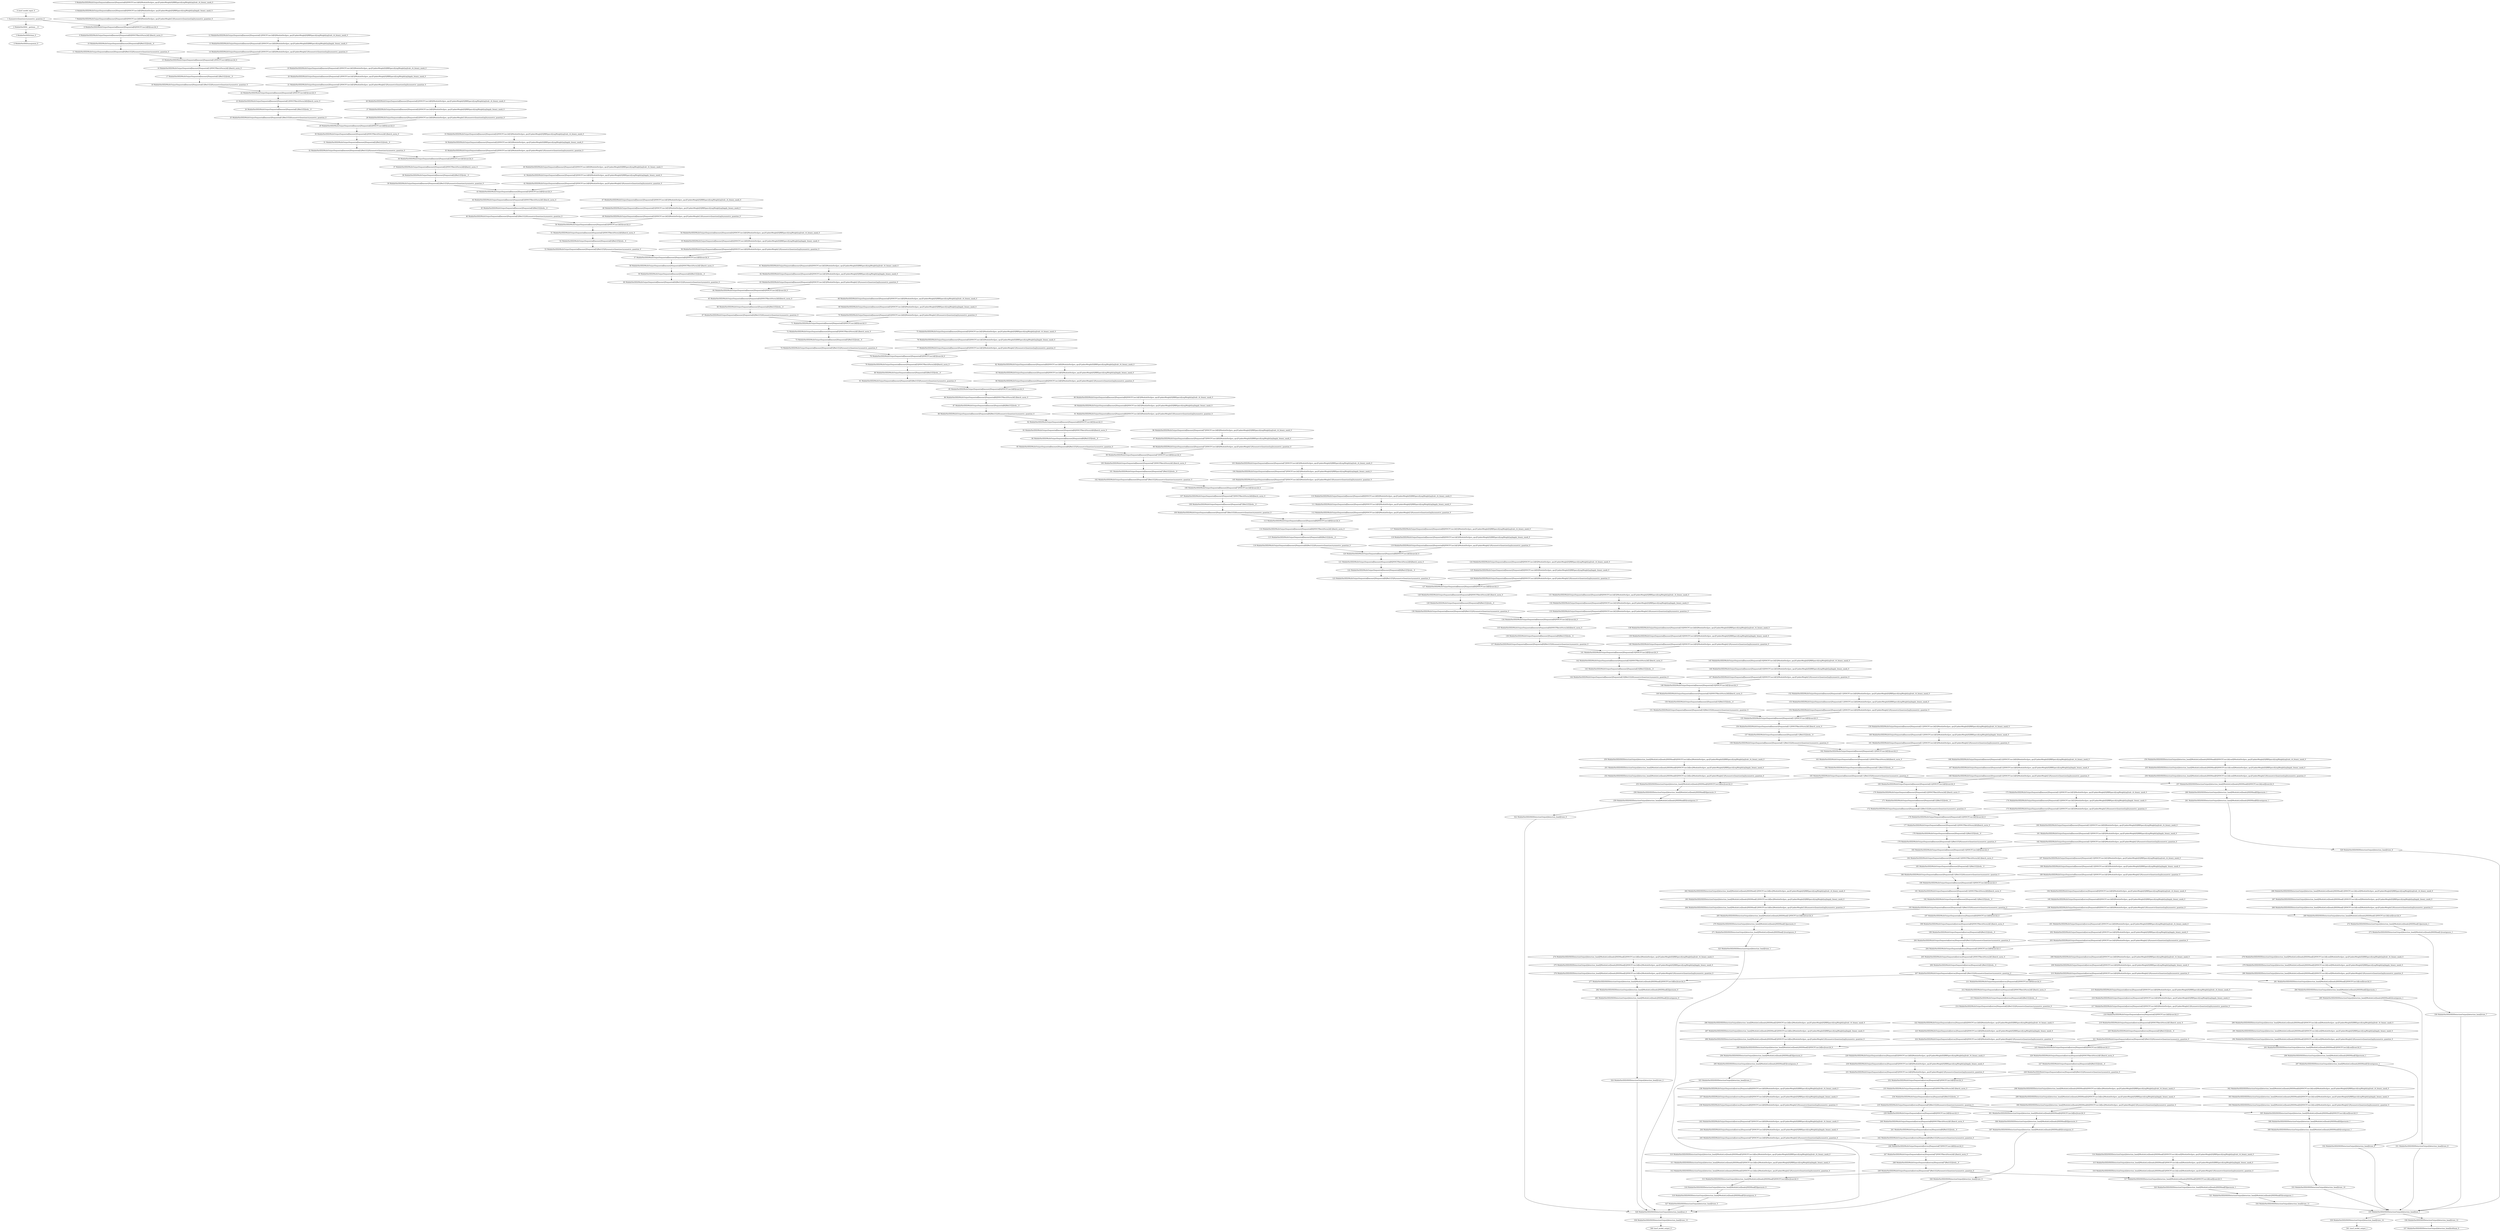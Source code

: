 strict digraph  {
"0 /nncf_model_input_0" [id=0, type=nncf_model_input];
"1 SymmetricQuantizer/symmetric_quantize_0" [id=1, type=symmetric_quantize];
"2 MobileNetSSD/__getitem___0" [id=2, type=__getitem__];
"3 MobileNetSSD/clone_0" [id=3, type=clone];
"4 MobileNetSSD/unsqueeze_0" [id=4, type=unsqueeze];
"5 MobileNetSSD/MultiOutputSequential[basenet]/Sequential[0]/NNCFConv2d[0]/ModuleDict[pre_ops]/UpdateWeight[0]/RBSparsifyingWeight[op]/calc_rb_binary_mask_0" [id=5, type=calc_rb_binary_mask];
"6 MobileNetSSD/MultiOutputSequential[basenet]/Sequential[0]/NNCFConv2d[0]/ModuleDict[pre_ops]/UpdateWeight[0]/RBSparsifyingWeight[op]/apply_binary_mask_0" [id=6, type=apply_binary_mask];
"7 MobileNetSSD/MultiOutputSequential[basenet]/Sequential[0]/NNCFConv2d[0]/ModuleDict[pre_ops]/UpdateWeight[1]/SymmetricQuantizer[op]/symmetric_quantize_0" [id=7, type=symmetric_quantize];
"8 MobileNetSSD/MultiOutputSequential[basenet]/Sequential[0]/NNCFConv2d[0]/conv2d_0" [id=8, type=conv2d];
"9 MobileNetSSD/MultiOutputSequential[basenet]/Sequential[0]/NNCFBatchNorm2d[1]/batch_norm_0" [id=9, type=batch_norm];
"10 MobileNetSSD/MultiOutputSequential[basenet]/Sequential[0]/ReLU[2]/relu__0" [id=10, type=relu_];
"11 MobileNetSSD/MultiOutputSequential[basenet]/Sequential[0]/ReLU[2]/SymmetricQuantizer/symmetric_quantize_0" [id=11, type=symmetric_quantize];
"12 MobileNetSSD/MultiOutputSequential[basenet]/Sequential[1]/NNCFConv2d[0]/ModuleDict[pre_ops]/UpdateWeight[0]/RBSparsifyingWeight[op]/calc_rb_binary_mask_0" [id=12, type=calc_rb_binary_mask];
"13 MobileNetSSD/MultiOutputSequential[basenet]/Sequential[1]/NNCFConv2d[0]/ModuleDict[pre_ops]/UpdateWeight[0]/RBSparsifyingWeight[op]/apply_binary_mask_0" [id=13, type=apply_binary_mask];
"14 MobileNetSSD/MultiOutputSequential[basenet]/Sequential[1]/NNCFConv2d[0]/ModuleDict[pre_ops]/UpdateWeight[1]/SymmetricQuantizer[op]/symmetric_quantize_0" [id=14, type=symmetric_quantize];
"15 MobileNetSSD/MultiOutputSequential[basenet]/Sequential[1]/NNCFConv2d[0]/conv2d_0" [id=15, type=conv2d];
"16 MobileNetSSD/MultiOutputSequential[basenet]/Sequential[1]/NNCFBatchNorm2d[1]/batch_norm_0" [id=16, type=batch_norm];
"17 MobileNetSSD/MultiOutputSequential[basenet]/Sequential[1]/ReLU[2]/relu__0" [id=17, type=relu_];
"18 MobileNetSSD/MultiOutputSequential[basenet]/Sequential[1]/ReLU[2]/SymmetricQuantizer/symmetric_quantize_0" [id=18, type=symmetric_quantize];
"19 MobileNetSSD/MultiOutputSequential[basenet]/Sequential[1]/NNCFConv2d[3]/ModuleDict[pre_ops]/UpdateWeight[0]/RBSparsifyingWeight[op]/calc_rb_binary_mask_0" [id=19, type=calc_rb_binary_mask];
"20 MobileNetSSD/MultiOutputSequential[basenet]/Sequential[1]/NNCFConv2d[3]/ModuleDict[pre_ops]/UpdateWeight[0]/RBSparsifyingWeight[op]/apply_binary_mask_0" [id=20, type=apply_binary_mask];
"21 MobileNetSSD/MultiOutputSequential[basenet]/Sequential[1]/NNCFConv2d[3]/ModuleDict[pre_ops]/UpdateWeight[1]/SymmetricQuantizer[op]/symmetric_quantize_0" [id=21, type=symmetric_quantize];
"22 MobileNetSSD/MultiOutputSequential[basenet]/Sequential[1]/NNCFConv2d[3]/conv2d_0" [id=22, type=conv2d];
"23 MobileNetSSD/MultiOutputSequential[basenet]/Sequential[1]/NNCFBatchNorm2d[4]/batch_norm_0" [id=23, type=batch_norm];
"24 MobileNetSSD/MultiOutputSequential[basenet]/Sequential[1]/ReLU[5]/relu__0" [id=24, type=relu_];
"25 MobileNetSSD/MultiOutputSequential[basenet]/Sequential[1]/ReLU[5]/SymmetricQuantizer/symmetric_quantize_0" [id=25, type=symmetric_quantize];
"26 MobileNetSSD/MultiOutputSequential[basenet]/Sequential[2]/NNCFConv2d[0]/ModuleDict[pre_ops]/UpdateWeight[0]/RBSparsifyingWeight[op]/calc_rb_binary_mask_0" [id=26, type=calc_rb_binary_mask];
"27 MobileNetSSD/MultiOutputSequential[basenet]/Sequential[2]/NNCFConv2d[0]/ModuleDict[pre_ops]/UpdateWeight[0]/RBSparsifyingWeight[op]/apply_binary_mask_0" [id=27, type=apply_binary_mask];
"28 MobileNetSSD/MultiOutputSequential[basenet]/Sequential[2]/NNCFConv2d[0]/ModuleDict[pre_ops]/UpdateWeight[1]/SymmetricQuantizer[op]/symmetric_quantize_0" [id=28, type=symmetric_quantize];
"29 MobileNetSSD/MultiOutputSequential[basenet]/Sequential[2]/NNCFConv2d[0]/conv2d_0" [id=29, type=conv2d];
"30 MobileNetSSD/MultiOutputSequential[basenet]/Sequential[2]/NNCFBatchNorm2d[1]/batch_norm_0" [id=30, type=batch_norm];
"31 MobileNetSSD/MultiOutputSequential[basenet]/Sequential[2]/ReLU[2]/relu__0" [id=31, type=relu_];
"32 MobileNetSSD/MultiOutputSequential[basenet]/Sequential[2]/ReLU[2]/SymmetricQuantizer/symmetric_quantize_0" [id=32, type=symmetric_quantize];
"33 MobileNetSSD/MultiOutputSequential[basenet]/Sequential[2]/NNCFConv2d[3]/ModuleDict[pre_ops]/UpdateWeight[0]/RBSparsifyingWeight[op]/calc_rb_binary_mask_0" [id=33, type=calc_rb_binary_mask];
"34 MobileNetSSD/MultiOutputSequential[basenet]/Sequential[2]/NNCFConv2d[3]/ModuleDict[pre_ops]/UpdateWeight[0]/RBSparsifyingWeight[op]/apply_binary_mask_0" [id=34, type=apply_binary_mask];
"35 MobileNetSSD/MultiOutputSequential[basenet]/Sequential[2]/NNCFConv2d[3]/ModuleDict[pre_ops]/UpdateWeight[1]/SymmetricQuantizer[op]/symmetric_quantize_0" [id=35, type=symmetric_quantize];
"36 MobileNetSSD/MultiOutputSequential[basenet]/Sequential[2]/NNCFConv2d[3]/conv2d_0" [id=36, type=conv2d];
"37 MobileNetSSD/MultiOutputSequential[basenet]/Sequential[2]/NNCFBatchNorm2d[4]/batch_norm_0" [id=37, type=batch_norm];
"38 MobileNetSSD/MultiOutputSequential[basenet]/Sequential[2]/ReLU[5]/relu__0" [id=38, type=relu_];
"39 MobileNetSSD/MultiOutputSequential[basenet]/Sequential[2]/ReLU[5]/SymmetricQuantizer/symmetric_quantize_0" [id=39, type=symmetric_quantize];
"40 MobileNetSSD/MultiOutputSequential[basenet]/Sequential[3]/NNCFConv2d[0]/ModuleDict[pre_ops]/UpdateWeight[0]/RBSparsifyingWeight[op]/calc_rb_binary_mask_0" [id=40, type=calc_rb_binary_mask];
"41 MobileNetSSD/MultiOutputSequential[basenet]/Sequential[3]/NNCFConv2d[0]/ModuleDict[pre_ops]/UpdateWeight[0]/RBSparsifyingWeight[op]/apply_binary_mask_0" [id=41, type=apply_binary_mask];
"42 MobileNetSSD/MultiOutputSequential[basenet]/Sequential[3]/NNCFConv2d[0]/ModuleDict[pre_ops]/UpdateWeight[1]/SymmetricQuantizer[op]/symmetric_quantize_0" [id=42, type=symmetric_quantize];
"43 MobileNetSSD/MultiOutputSequential[basenet]/Sequential[3]/NNCFConv2d[0]/conv2d_0" [id=43, type=conv2d];
"44 MobileNetSSD/MultiOutputSequential[basenet]/Sequential[3]/NNCFBatchNorm2d[1]/batch_norm_0" [id=44, type=batch_norm];
"45 MobileNetSSD/MultiOutputSequential[basenet]/Sequential[3]/ReLU[2]/relu__0" [id=45, type=relu_];
"46 MobileNetSSD/MultiOutputSequential[basenet]/Sequential[3]/ReLU[2]/SymmetricQuantizer/symmetric_quantize_0" [id=46, type=symmetric_quantize];
"47 MobileNetSSD/MultiOutputSequential[basenet]/Sequential[3]/NNCFConv2d[3]/ModuleDict[pre_ops]/UpdateWeight[0]/RBSparsifyingWeight[op]/calc_rb_binary_mask_0" [id=47, type=calc_rb_binary_mask];
"48 MobileNetSSD/MultiOutputSequential[basenet]/Sequential[3]/NNCFConv2d[3]/ModuleDict[pre_ops]/UpdateWeight[0]/RBSparsifyingWeight[op]/apply_binary_mask_0" [id=48, type=apply_binary_mask];
"49 MobileNetSSD/MultiOutputSequential[basenet]/Sequential[3]/NNCFConv2d[3]/ModuleDict[pre_ops]/UpdateWeight[1]/SymmetricQuantizer[op]/symmetric_quantize_0" [id=49, type=symmetric_quantize];
"50 MobileNetSSD/MultiOutputSequential[basenet]/Sequential[3]/NNCFConv2d[3]/conv2d_0" [id=50, type=conv2d];
"51 MobileNetSSD/MultiOutputSequential[basenet]/Sequential[3]/NNCFBatchNorm2d[4]/batch_norm_0" [id=51, type=batch_norm];
"52 MobileNetSSD/MultiOutputSequential[basenet]/Sequential[3]/ReLU[5]/relu__0" [id=52, type=relu_];
"53 MobileNetSSD/MultiOutputSequential[basenet]/Sequential[3]/ReLU[5]/SymmetricQuantizer/symmetric_quantize_0" [id=53, type=symmetric_quantize];
"54 MobileNetSSD/MultiOutputSequential[basenet]/Sequential[4]/NNCFConv2d[0]/ModuleDict[pre_ops]/UpdateWeight[0]/RBSparsifyingWeight[op]/calc_rb_binary_mask_0" [id=54, type=calc_rb_binary_mask];
"55 MobileNetSSD/MultiOutputSequential[basenet]/Sequential[4]/NNCFConv2d[0]/ModuleDict[pre_ops]/UpdateWeight[0]/RBSparsifyingWeight[op]/apply_binary_mask_0" [id=55, type=apply_binary_mask];
"56 MobileNetSSD/MultiOutputSequential[basenet]/Sequential[4]/NNCFConv2d[0]/ModuleDict[pre_ops]/UpdateWeight[1]/SymmetricQuantizer[op]/symmetric_quantize_0" [id=56, type=symmetric_quantize];
"57 MobileNetSSD/MultiOutputSequential[basenet]/Sequential[4]/NNCFConv2d[0]/conv2d_0" [id=57, type=conv2d];
"58 MobileNetSSD/MultiOutputSequential[basenet]/Sequential[4]/NNCFBatchNorm2d[1]/batch_norm_0" [id=58, type=batch_norm];
"59 MobileNetSSD/MultiOutputSequential[basenet]/Sequential[4]/ReLU[2]/relu__0" [id=59, type=relu_];
"60 MobileNetSSD/MultiOutputSequential[basenet]/Sequential[4]/ReLU[2]/SymmetricQuantizer/symmetric_quantize_0" [id=60, type=symmetric_quantize];
"61 MobileNetSSD/MultiOutputSequential[basenet]/Sequential[4]/NNCFConv2d[3]/ModuleDict[pre_ops]/UpdateWeight[0]/RBSparsifyingWeight[op]/calc_rb_binary_mask_0" [id=61, type=calc_rb_binary_mask];
"62 MobileNetSSD/MultiOutputSequential[basenet]/Sequential[4]/NNCFConv2d[3]/ModuleDict[pre_ops]/UpdateWeight[0]/RBSparsifyingWeight[op]/apply_binary_mask_0" [id=62, type=apply_binary_mask];
"63 MobileNetSSD/MultiOutputSequential[basenet]/Sequential[4]/NNCFConv2d[3]/ModuleDict[pre_ops]/UpdateWeight[1]/SymmetricQuantizer[op]/symmetric_quantize_0" [id=63, type=symmetric_quantize];
"64 MobileNetSSD/MultiOutputSequential[basenet]/Sequential[4]/NNCFConv2d[3]/conv2d_0" [id=64, type=conv2d];
"65 MobileNetSSD/MultiOutputSequential[basenet]/Sequential[4]/NNCFBatchNorm2d[4]/batch_norm_0" [id=65, type=batch_norm];
"66 MobileNetSSD/MultiOutputSequential[basenet]/Sequential[4]/ReLU[5]/relu__0" [id=66, type=relu_];
"67 MobileNetSSD/MultiOutputSequential[basenet]/Sequential[4]/ReLU[5]/SymmetricQuantizer/symmetric_quantize_0" [id=67, type=symmetric_quantize];
"68 MobileNetSSD/MultiOutputSequential[basenet]/Sequential[5]/NNCFConv2d[0]/ModuleDict[pre_ops]/UpdateWeight[0]/RBSparsifyingWeight[op]/calc_rb_binary_mask_0" [id=68, type=calc_rb_binary_mask];
"69 MobileNetSSD/MultiOutputSequential[basenet]/Sequential[5]/NNCFConv2d[0]/ModuleDict[pre_ops]/UpdateWeight[0]/RBSparsifyingWeight[op]/apply_binary_mask_0" [id=69, type=apply_binary_mask];
"70 MobileNetSSD/MultiOutputSequential[basenet]/Sequential[5]/NNCFConv2d[0]/ModuleDict[pre_ops]/UpdateWeight[1]/SymmetricQuantizer[op]/symmetric_quantize_0" [id=70, type=symmetric_quantize];
"71 MobileNetSSD/MultiOutputSequential[basenet]/Sequential[5]/NNCFConv2d[0]/conv2d_0" [id=71, type=conv2d];
"72 MobileNetSSD/MultiOutputSequential[basenet]/Sequential[5]/NNCFBatchNorm2d[1]/batch_norm_0" [id=72, type=batch_norm];
"73 MobileNetSSD/MultiOutputSequential[basenet]/Sequential[5]/ReLU[2]/relu__0" [id=73, type=relu_];
"74 MobileNetSSD/MultiOutputSequential[basenet]/Sequential[5]/ReLU[2]/SymmetricQuantizer/symmetric_quantize_0" [id=74, type=symmetric_quantize];
"75 MobileNetSSD/MultiOutputSequential[basenet]/Sequential[5]/NNCFConv2d[3]/ModuleDict[pre_ops]/UpdateWeight[0]/RBSparsifyingWeight[op]/calc_rb_binary_mask_0" [id=75, type=calc_rb_binary_mask];
"76 MobileNetSSD/MultiOutputSequential[basenet]/Sequential[5]/NNCFConv2d[3]/ModuleDict[pre_ops]/UpdateWeight[0]/RBSparsifyingWeight[op]/apply_binary_mask_0" [id=76, type=apply_binary_mask];
"77 MobileNetSSD/MultiOutputSequential[basenet]/Sequential[5]/NNCFConv2d[3]/ModuleDict[pre_ops]/UpdateWeight[1]/SymmetricQuantizer[op]/symmetric_quantize_0" [id=77, type=symmetric_quantize];
"78 MobileNetSSD/MultiOutputSequential[basenet]/Sequential[5]/NNCFConv2d[3]/conv2d_0" [id=78, type=conv2d];
"79 MobileNetSSD/MultiOutputSequential[basenet]/Sequential[5]/NNCFBatchNorm2d[4]/batch_norm_0" [id=79, type=batch_norm];
"80 MobileNetSSD/MultiOutputSequential[basenet]/Sequential[5]/ReLU[5]/relu__0" [id=80, type=relu_];
"81 MobileNetSSD/MultiOutputSequential[basenet]/Sequential[5]/ReLU[5]/SymmetricQuantizer/symmetric_quantize_0" [id=81, type=symmetric_quantize];
"82 MobileNetSSD/MultiOutputSequential[basenet]/Sequential[6]/NNCFConv2d[0]/ModuleDict[pre_ops]/UpdateWeight[0]/RBSparsifyingWeight[op]/calc_rb_binary_mask_0" [id=82, type=calc_rb_binary_mask];
"83 MobileNetSSD/MultiOutputSequential[basenet]/Sequential[6]/NNCFConv2d[0]/ModuleDict[pre_ops]/UpdateWeight[0]/RBSparsifyingWeight[op]/apply_binary_mask_0" [id=83, type=apply_binary_mask];
"84 MobileNetSSD/MultiOutputSequential[basenet]/Sequential[6]/NNCFConv2d[0]/ModuleDict[pre_ops]/UpdateWeight[1]/SymmetricQuantizer[op]/symmetric_quantize_0" [id=84, type=symmetric_quantize];
"85 MobileNetSSD/MultiOutputSequential[basenet]/Sequential[6]/NNCFConv2d[0]/conv2d_0" [id=85, type=conv2d];
"86 MobileNetSSD/MultiOutputSequential[basenet]/Sequential[6]/NNCFBatchNorm2d[1]/batch_norm_0" [id=86, type=batch_norm];
"87 MobileNetSSD/MultiOutputSequential[basenet]/Sequential[6]/ReLU[2]/relu__0" [id=87, type=relu_];
"88 MobileNetSSD/MultiOutputSequential[basenet]/Sequential[6]/ReLU[2]/SymmetricQuantizer/symmetric_quantize_0" [id=88, type=symmetric_quantize];
"89 MobileNetSSD/MultiOutputSequential[basenet]/Sequential[6]/NNCFConv2d[3]/ModuleDict[pre_ops]/UpdateWeight[0]/RBSparsifyingWeight[op]/calc_rb_binary_mask_0" [id=89, type=calc_rb_binary_mask];
"90 MobileNetSSD/MultiOutputSequential[basenet]/Sequential[6]/NNCFConv2d[3]/ModuleDict[pre_ops]/UpdateWeight[0]/RBSparsifyingWeight[op]/apply_binary_mask_0" [id=90, type=apply_binary_mask];
"91 MobileNetSSD/MultiOutputSequential[basenet]/Sequential[6]/NNCFConv2d[3]/ModuleDict[pre_ops]/UpdateWeight[1]/SymmetricQuantizer[op]/symmetric_quantize_0" [id=91, type=symmetric_quantize];
"92 MobileNetSSD/MultiOutputSequential[basenet]/Sequential[6]/NNCFConv2d[3]/conv2d_0" [id=92, type=conv2d];
"93 MobileNetSSD/MultiOutputSequential[basenet]/Sequential[6]/NNCFBatchNorm2d[4]/batch_norm_0" [id=93, type=batch_norm];
"94 MobileNetSSD/MultiOutputSequential[basenet]/Sequential[6]/ReLU[5]/relu__0" [id=94, type=relu_];
"95 MobileNetSSD/MultiOutputSequential[basenet]/Sequential[6]/ReLU[5]/SymmetricQuantizer/symmetric_quantize_0" [id=95, type=symmetric_quantize];
"96 MobileNetSSD/MultiOutputSequential[basenet]/Sequential[7]/NNCFConv2d[0]/ModuleDict[pre_ops]/UpdateWeight[0]/RBSparsifyingWeight[op]/calc_rb_binary_mask_0" [id=96, type=calc_rb_binary_mask];
"97 MobileNetSSD/MultiOutputSequential[basenet]/Sequential[7]/NNCFConv2d[0]/ModuleDict[pre_ops]/UpdateWeight[0]/RBSparsifyingWeight[op]/apply_binary_mask_0" [id=97, type=apply_binary_mask];
"98 MobileNetSSD/MultiOutputSequential[basenet]/Sequential[7]/NNCFConv2d[0]/ModuleDict[pre_ops]/UpdateWeight[1]/SymmetricQuantizer[op]/symmetric_quantize_0" [id=98, type=symmetric_quantize];
"99 MobileNetSSD/MultiOutputSequential[basenet]/Sequential[7]/NNCFConv2d[0]/conv2d_0" [id=99, type=conv2d];
"100 MobileNetSSD/MultiOutputSequential[basenet]/Sequential[7]/NNCFBatchNorm2d[1]/batch_norm_0" [id=100, type=batch_norm];
"101 MobileNetSSD/MultiOutputSequential[basenet]/Sequential[7]/ReLU[2]/relu__0" [id=101, type=relu_];
"102 MobileNetSSD/MultiOutputSequential[basenet]/Sequential[7]/ReLU[2]/SymmetricQuantizer/symmetric_quantize_0" [id=102, type=symmetric_quantize];
"103 MobileNetSSD/MultiOutputSequential[basenet]/Sequential[7]/NNCFConv2d[3]/ModuleDict[pre_ops]/UpdateWeight[0]/RBSparsifyingWeight[op]/calc_rb_binary_mask_0" [id=103, type=calc_rb_binary_mask];
"104 MobileNetSSD/MultiOutputSequential[basenet]/Sequential[7]/NNCFConv2d[3]/ModuleDict[pre_ops]/UpdateWeight[0]/RBSparsifyingWeight[op]/apply_binary_mask_0" [id=104, type=apply_binary_mask];
"105 MobileNetSSD/MultiOutputSequential[basenet]/Sequential[7]/NNCFConv2d[3]/ModuleDict[pre_ops]/UpdateWeight[1]/SymmetricQuantizer[op]/symmetric_quantize_0" [id=105, type=symmetric_quantize];
"106 MobileNetSSD/MultiOutputSequential[basenet]/Sequential[7]/NNCFConv2d[3]/conv2d_0" [id=106, type=conv2d];
"107 MobileNetSSD/MultiOutputSequential[basenet]/Sequential[7]/NNCFBatchNorm2d[4]/batch_norm_0" [id=107, type=batch_norm];
"108 MobileNetSSD/MultiOutputSequential[basenet]/Sequential[7]/ReLU[5]/relu__0" [id=108, type=relu_];
"109 MobileNetSSD/MultiOutputSequential[basenet]/Sequential[7]/ReLU[5]/SymmetricQuantizer/symmetric_quantize_0" [id=109, type=symmetric_quantize];
"110 MobileNetSSD/MultiOutputSequential[basenet]/Sequential[8]/NNCFConv2d[0]/ModuleDict[pre_ops]/UpdateWeight[0]/RBSparsifyingWeight[op]/calc_rb_binary_mask_0" [id=110, type=calc_rb_binary_mask];
"111 MobileNetSSD/MultiOutputSequential[basenet]/Sequential[8]/NNCFConv2d[0]/ModuleDict[pre_ops]/UpdateWeight[0]/RBSparsifyingWeight[op]/apply_binary_mask_0" [id=111, type=apply_binary_mask];
"112 MobileNetSSD/MultiOutputSequential[basenet]/Sequential[8]/NNCFConv2d[0]/ModuleDict[pre_ops]/UpdateWeight[1]/SymmetricQuantizer[op]/symmetric_quantize_0" [id=112, type=symmetric_quantize];
"113 MobileNetSSD/MultiOutputSequential[basenet]/Sequential[8]/NNCFConv2d[0]/conv2d_0" [id=113, type=conv2d];
"114 MobileNetSSD/MultiOutputSequential[basenet]/Sequential[8]/NNCFBatchNorm2d[1]/batch_norm_0" [id=114, type=batch_norm];
"115 MobileNetSSD/MultiOutputSequential[basenet]/Sequential[8]/ReLU[2]/relu__0" [id=115, type=relu_];
"116 MobileNetSSD/MultiOutputSequential[basenet]/Sequential[8]/ReLU[2]/SymmetricQuantizer/symmetric_quantize_0" [id=116, type=symmetric_quantize];
"117 MobileNetSSD/MultiOutputSequential[basenet]/Sequential[8]/NNCFConv2d[3]/ModuleDict[pre_ops]/UpdateWeight[0]/RBSparsifyingWeight[op]/calc_rb_binary_mask_0" [id=117, type=calc_rb_binary_mask];
"118 MobileNetSSD/MultiOutputSequential[basenet]/Sequential[8]/NNCFConv2d[3]/ModuleDict[pre_ops]/UpdateWeight[0]/RBSparsifyingWeight[op]/apply_binary_mask_0" [id=118, type=apply_binary_mask];
"119 MobileNetSSD/MultiOutputSequential[basenet]/Sequential[8]/NNCFConv2d[3]/ModuleDict[pre_ops]/UpdateWeight[1]/SymmetricQuantizer[op]/symmetric_quantize_0" [id=119, type=symmetric_quantize];
"120 MobileNetSSD/MultiOutputSequential[basenet]/Sequential[8]/NNCFConv2d[3]/conv2d_0" [id=120, type=conv2d];
"121 MobileNetSSD/MultiOutputSequential[basenet]/Sequential[8]/NNCFBatchNorm2d[4]/batch_norm_0" [id=121, type=batch_norm];
"122 MobileNetSSD/MultiOutputSequential[basenet]/Sequential[8]/ReLU[5]/relu__0" [id=122, type=relu_];
"123 MobileNetSSD/MultiOutputSequential[basenet]/Sequential[8]/ReLU[5]/SymmetricQuantizer/symmetric_quantize_0" [id=123, type=symmetric_quantize];
"124 MobileNetSSD/MultiOutputSequential[basenet]/Sequential[9]/NNCFConv2d[0]/ModuleDict[pre_ops]/UpdateWeight[0]/RBSparsifyingWeight[op]/calc_rb_binary_mask_0" [id=124, type=calc_rb_binary_mask];
"125 MobileNetSSD/MultiOutputSequential[basenet]/Sequential[9]/NNCFConv2d[0]/ModuleDict[pre_ops]/UpdateWeight[0]/RBSparsifyingWeight[op]/apply_binary_mask_0" [id=125, type=apply_binary_mask];
"126 MobileNetSSD/MultiOutputSequential[basenet]/Sequential[9]/NNCFConv2d[0]/ModuleDict[pre_ops]/UpdateWeight[1]/SymmetricQuantizer[op]/symmetric_quantize_0" [id=126, type=symmetric_quantize];
"127 MobileNetSSD/MultiOutputSequential[basenet]/Sequential[9]/NNCFConv2d[0]/conv2d_0" [id=127, type=conv2d];
"128 MobileNetSSD/MultiOutputSequential[basenet]/Sequential[9]/NNCFBatchNorm2d[1]/batch_norm_0" [id=128, type=batch_norm];
"129 MobileNetSSD/MultiOutputSequential[basenet]/Sequential[9]/ReLU[2]/relu__0" [id=129, type=relu_];
"130 MobileNetSSD/MultiOutputSequential[basenet]/Sequential[9]/ReLU[2]/SymmetricQuantizer/symmetric_quantize_0" [id=130, type=symmetric_quantize];
"131 MobileNetSSD/MultiOutputSequential[basenet]/Sequential[9]/NNCFConv2d[3]/ModuleDict[pre_ops]/UpdateWeight[0]/RBSparsifyingWeight[op]/calc_rb_binary_mask_0" [id=131, type=calc_rb_binary_mask];
"132 MobileNetSSD/MultiOutputSequential[basenet]/Sequential[9]/NNCFConv2d[3]/ModuleDict[pre_ops]/UpdateWeight[0]/RBSparsifyingWeight[op]/apply_binary_mask_0" [id=132, type=apply_binary_mask];
"133 MobileNetSSD/MultiOutputSequential[basenet]/Sequential[9]/NNCFConv2d[3]/ModuleDict[pre_ops]/UpdateWeight[1]/SymmetricQuantizer[op]/symmetric_quantize_0" [id=133, type=symmetric_quantize];
"134 MobileNetSSD/MultiOutputSequential[basenet]/Sequential[9]/NNCFConv2d[3]/conv2d_0" [id=134, type=conv2d];
"135 MobileNetSSD/MultiOutputSequential[basenet]/Sequential[9]/NNCFBatchNorm2d[4]/batch_norm_0" [id=135, type=batch_norm];
"136 MobileNetSSD/MultiOutputSequential[basenet]/Sequential[9]/ReLU[5]/relu__0" [id=136, type=relu_];
"137 MobileNetSSD/MultiOutputSequential[basenet]/Sequential[9]/ReLU[5]/SymmetricQuantizer/symmetric_quantize_0" [id=137, type=symmetric_quantize];
"138 MobileNetSSD/MultiOutputSequential[basenet]/Sequential[10]/NNCFConv2d[0]/ModuleDict[pre_ops]/UpdateWeight[0]/RBSparsifyingWeight[op]/calc_rb_binary_mask_0" [id=138, type=calc_rb_binary_mask];
"139 MobileNetSSD/MultiOutputSequential[basenet]/Sequential[10]/NNCFConv2d[0]/ModuleDict[pre_ops]/UpdateWeight[0]/RBSparsifyingWeight[op]/apply_binary_mask_0" [id=139, type=apply_binary_mask];
"140 MobileNetSSD/MultiOutputSequential[basenet]/Sequential[10]/NNCFConv2d[0]/ModuleDict[pre_ops]/UpdateWeight[1]/SymmetricQuantizer[op]/symmetric_quantize_0" [id=140, type=symmetric_quantize];
"141 MobileNetSSD/MultiOutputSequential[basenet]/Sequential[10]/NNCFConv2d[0]/conv2d_0" [id=141, type=conv2d];
"142 MobileNetSSD/MultiOutputSequential[basenet]/Sequential[10]/NNCFBatchNorm2d[1]/batch_norm_0" [id=142, type=batch_norm];
"143 MobileNetSSD/MultiOutputSequential[basenet]/Sequential[10]/ReLU[2]/relu__0" [id=143, type=relu_];
"144 MobileNetSSD/MultiOutputSequential[basenet]/Sequential[10]/ReLU[2]/SymmetricQuantizer/symmetric_quantize_0" [id=144, type=symmetric_quantize];
"145 MobileNetSSD/MultiOutputSequential[basenet]/Sequential[10]/NNCFConv2d[3]/ModuleDict[pre_ops]/UpdateWeight[0]/RBSparsifyingWeight[op]/calc_rb_binary_mask_0" [id=145, type=calc_rb_binary_mask];
"146 MobileNetSSD/MultiOutputSequential[basenet]/Sequential[10]/NNCFConv2d[3]/ModuleDict[pre_ops]/UpdateWeight[0]/RBSparsifyingWeight[op]/apply_binary_mask_0" [id=146, type=apply_binary_mask];
"147 MobileNetSSD/MultiOutputSequential[basenet]/Sequential[10]/NNCFConv2d[3]/ModuleDict[pre_ops]/UpdateWeight[1]/SymmetricQuantizer[op]/symmetric_quantize_0" [id=147, type=symmetric_quantize];
"148 MobileNetSSD/MultiOutputSequential[basenet]/Sequential[10]/NNCFConv2d[3]/conv2d_0" [id=148, type=conv2d];
"149 MobileNetSSD/MultiOutputSequential[basenet]/Sequential[10]/NNCFBatchNorm2d[4]/batch_norm_0" [id=149, type=batch_norm];
"150 MobileNetSSD/MultiOutputSequential[basenet]/Sequential[10]/ReLU[5]/relu__0" [id=150, type=relu_];
"151 MobileNetSSD/MultiOutputSequential[basenet]/Sequential[10]/ReLU[5]/SymmetricQuantizer/symmetric_quantize_0" [id=151, type=symmetric_quantize];
"152 MobileNetSSD/MultiOutputSequential[basenet]/Sequential[11]/NNCFConv2d[0]/ModuleDict[pre_ops]/UpdateWeight[0]/RBSparsifyingWeight[op]/calc_rb_binary_mask_0" [id=152, type=calc_rb_binary_mask];
"153 MobileNetSSD/MultiOutputSequential[basenet]/Sequential[11]/NNCFConv2d[0]/ModuleDict[pre_ops]/UpdateWeight[0]/RBSparsifyingWeight[op]/apply_binary_mask_0" [id=153, type=apply_binary_mask];
"154 MobileNetSSD/MultiOutputSequential[basenet]/Sequential[11]/NNCFConv2d[0]/ModuleDict[pre_ops]/UpdateWeight[1]/SymmetricQuantizer[op]/symmetric_quantize_0" [id=154, type=symmetric_quantize];
"155 MobileNetSSD/MultiOutputSequential[basenet]/Sequential[11]/NNCFConv2d[0]/conv2d_0" [id=155, type=conv2d];
"156 MobileNetSSD/MultiOutputSequential[basenet]/Sequential[11]/NNCFBatchNorm2d[1]/batch_norm_0" [id=156, type=batch_norm];
"157 MobileNetSSD/MultiOutputSequential[basenet]/Sequential[11]/ReLU[2]/relu__0" [id=157, type=relu_];
"158 MobileNetSSD/MultiOutputSequential[basenet]/Sequential[11]/ReLU[2]/SymmetricQuantizer/symmetric_quantize_0" [id=158, type=symmetric_quantize];
"159 MobileNetSSD/MultiOutputSequential[basenet]/Sequential[11]/NNCFConv2d[3]/ModuleDict[pre_ops]/UpdateWeight[0]/RBSparsifyingWeight[op]/calc_rb_binary_mask_0" [id=159, type=calc_rb_binary_mask];
"160 MobileNetSSD/MultiOutputSequential[basenet]/Sequential[11]/NNCFConv2d[3]/ModuleDict[pre_ops]/UpdateWeight[0]/RBSparsifyingWeight[op]/apply_binary_mask_0" [id=160, type=apply_binary_mask];
"161 MobileNetSSD/MultiOutputSequential[basenet]/Sequential[11]/NNCFConv2d[3]/ModuleDict[pre_ops]/UpdateWeight[1]/SymmetricQuantizer[op]/symmetric_quantize_0" [id=161, type=symmetric_quantize];
"162 MobileNetSSD/MultiOutputSequential[basenet]/Sequential[11]/NNCFConv2d[3]/conv2d_0" [id=162, type=conv2d];
"163 MobileNetSSD/MultiOutputSequential[basenet]/Sequential[11]/NNCFBatchNorm2d[4]/batch_norm_0" [id=163, type=batch_norm];
"164 MobileNetSSD/MultiOutputSequential[basenet]/Sequential[11]/ReLU[5]/relu__0" [id=164, type=relu_];
"165 MobileNetSSD/MultiOutputSequential[basenet]/Sequential[11]/ReLU[5]/SymmetricQuantizer/symmetric_quantize_0" [id=165, type=symmetric_quantize];
"166 MobileNetSSD/MultiOutputSequential[basenet]/Sequential[12]/NNCFConv2d[0]/ModuleDict[pre_ops]/UpdateWeight[0]/RBSparsifyingWeight[op]/calc_rb_binary_mask_0" [id=166, type=calc_rb_binary_mask];
"167 MobileNetSSD/MultiOutputSequential[basenet]/Sequential[12]/NNCFConv2d[0]/ModuleDict[pre_ops]/UpdateWeight[0]/RBSparsifyingWeight[op]/apply_binary_mask_0" [id=167, type=apply_binary_mask];
"168 MobileNetSSD/MultiOutputSequential[basenet]/Sequential[12]/NNCFConv2d[0]/ModuleDict[pre_ops]/UpdateWeight[1]/SymmetricQuantizer[op]/symmetric_quantize_0" [id=168, type=symmetric_quantize];
"169 MobileNetSSD/MultiOutputSequential[basenet]/Sequential[12]/NNCFConv2d[0]/conv2d_0" [id=169, type=conv2d];
"170 MobileNetSSD/MultiOutputSequential[basenet]/Sequential[12]/NNCFBatchNorm2d[1]/batch_norm_0" [id=170, type=batch_norm];
"171 MobileNetSSD/MultiOutputSequential[basenet]/Sequential[12]/ReLU[2]/relu__0" [id=171, type=relu_];
"172 MobileNetSSD/MultiOutputSequential[basenet]/Sequential[12]/ReLU[2]/SymmetricQuantizer/symmetric_quantize_0" [id=172, type=symmetric_quantize];
"173 MobileNetSSD/MultiOutputSequential[basenet]/Sequential[12]/NNCFConv2d[3]/ModuleDict[pre_ops]/UpdateWeight[0]/RBSparsifyingWeight[op]/calc_rb_binary_mask_0" [id=173, type=calc_rb_binary_mask];
"174 MobileNetSSD/MultiOutputSequential[basenet]/Sequential[12]/NNCFConv2d[3]/ModuleDict[pre_ops]/UpdateWeight[0]/RBSparsifyingWeight[op]/apply_binary_mask_0" [id=174, type=apply_binary_mask];
"175 MobileNetSSD/MultiOutputSequential[basenet]/Sequential[12]/NNCFConv2d[3]/ModuleDict[pre_ops]/UpdateWeight[1]/SymmetricQuantizer[op]/symmetric_quantize_0" [id=175, type=symmetric_quantize];
"176 MobileNetSSD/MultiOutputSequential[basenet]/Sequential[12]/NNCFConv2d[3]/conv2d_0" [id=176, type=conv2d];
"177 MobileNetSSD/MultiOutputSequential[basenet]/Sequential[12]/NNCFBatchNorm2d[4]/batch_norm_0" [id=177, type=batch_norm];
"178 MobileNetSSD/MultiOutputSequential[basenet]/Sequential[12]/ReLU[5]/relu__0" [id=178, type=relu_];
"179 MobileNetSSD/MultiOutputSequential[basenet]/Sequential[12]/ReLU[5]/SymmetricQuantizer/symmetric_quantize_0" [id=179, type=symmetric_quantize];
"180 MobileNetSSD/MultiOutputSequential[basenet]/Sequential[13]/NNCFConv2d[0]/ModuleDict[pre_ops]/UpdateWeight[0]/RBSparsifyingWeight[op]/calc_rb_binary_mask_0" [id=180, type=calc_rb_binary_mask];
"181 MobileNetSSD/MultiOutputSequential[basenet]/Sequential[13]/NNCFConv2d[0]/ModuleDict[pre_ops]/UpdateWeight[0]/RBSparsifyingWeight[op]/apply_binary_mask_0" [id=181, type=apply_binary_mask];
"182 MobileNetSSD/MultiOutputSequential[basenet]/Sequential[13]/NNCFConv2d[0]/ModuleDict[pre_ops]/UpdateWeight[1]/SymmetricQuantizer[op]/symmetric_quantize_0" [id=182, type=symmetric_quantize];
"183 MobileNetSSD/MultiOutputSequential[basenet]/Sequential[13]/NNCFConv2d[0]/conv2d_0" [id=183, type=conv2d];
"184 MobileNetSSD/MultiOutputSequential[basenet]/Sequential[13]/NNCFBatchNorm2d[1]/batch_norm_0" [id=184, type=batch_norm];
"185 MobileNetSSD/MultiOutputSequential[basenet]/Sequential[13]/ReLU[2]/relu__0" [id=185, type=relu_];
"186 MobileNetSSD/MultiOutputSequential[basenet]/Sequential[13]/ReLU[2]/SymmetricQuantizer/symmetric_quantize_0" [id=186, type=symmetric_quantize];
"187 MobileNetSSD/MultiOutputSequential[basenet]/Sequential[13]/NNCFConv2d[3]/ModuleDict[pre_ops]/UpdateWeight[0]/RBSparsifyingWeight[op]/calc_rb_binary_mask_0" [id=187, type=calc_rb_binary_mask];
"188 MobileNetSSD/MultiOutputSequential[basenet]/Sequential[13]/NNCFConv2d[3]/ModuleDict[pre_ops]/UpdateWeight[0]/RBSparsifyingWeight[op]/apply_binary_mask_0" [id=188, type=apply_binary_mask];
"189 MobileNetSSD/MultiOutputSequential[basenet]/Sequential[13]/NNCFConv2d[3]/ModuleDict[pre_ops]/UpdateWeight[1]/SymmetricQuantizer[op]/symmetric_quantize_0" [id=189, type=symmetric_quantize];
"190 MobileNetSSD/MultiOutputSequential[basenet]/Sequential[13]/NNCFConv2d[3]/conv2d_0" [id=190, type=conv2d];
"191 MobileNetSSD/MultiOutputSequential[basenet]/Sequential[13]/NNCFBatchNorm2d[4]/batch_norm_0" [id=191, type=batch_norm];
"192 MobileNetSSD/MultiOutputSequential[basenet]/Sequential[13]/ReLU[5]/relu__0" [id=192, type=relu_];
"193 MobileNetSSD/MultiOutputSequential[basenet]/Sequential[13]/ReLU[5]/SymmetricQuantizer/symmetric_quantize_0" [id=193, type=symmetric_quantize];
"194 MobileNetSSD/MultiOutputSequential[extras]/Sequential[0]/NNCFConv2d[0]/ModuleDict[pre_ops]/UpdateWeight[0]/RBSparsifyingWeight[op]/calc_rb_binary_mask_0" [id=194, type=calc_rb_binary_mask];
"195 MobileNetSSD/MultiOutputSequential[extras]/Sequential[0]/NNCFConv2d[0]/ModuleDict[pre_ops]/UpdateWeight[0]/RBSparsifyingWeight[op]/apply_binary_mask_0" [id=195, type=apply_binary_mask];
"196 MobileNetSSD/MultiOutputSequential[extras]/Sequential[0]/NNCFConv2d[0]/ModuleDict[pre_ops]/UpdateWeight[1]/SymmetricQuantizer[op]/symmetric_quantize_0" [id=196, type=symmetric_quantize];
"197 MobileNetSSD/MultiOutputSequential[extras]/Sequential[0]/NNCFConv2d[0]/conv2d_0" [id=197, type=conv2d];
"198 MobileNetSSD/MultiOutputSequential[extras]/Sequential[0]/NNCFBatchNorm2d[1]/batch_norm_0" [id=198, type=batch_norm];
"199 MobileNetSSD/MultiOutputSequential[extras]/Sequential[0]/ReLU[2]/relu__0" [id=199, type=relu_];
"200 MobileNetSSD/MultiOutputSequential[extras]/Sequential[0]/ReLU[2]/SymmetricQuantizer/symmetric_quantize_0" [id=200, type=symmetric_quantize];
"201 MobileNetSSD/MultiOutputSequential[extras]/Sequential[1]/NNCFConv2d[0]/ModuleDict[pre_ops]/UpdateWeight[0]/RBSparsifyingWeight[op]/calc_rb_binary_mask_0" [id=201, type=calc_rb_binary_mask];
"202 MobileNetSSD/MultiOutputSequential[extras]/Sequential[1]/NNCFConv2d[0]/ModuleDict[pre_ops]/UpdateWeight[0]/RBSparsifyingWeight[op]/apply_binary_mask_0" [id=202, type=apply_binary_mask];
"203 MobileNetSSD/MultiOutputSequential[extras]/Sequential[1]/NNCFConv2d[0]/ModuleDict[pre_ops]/UpdateWeight[1]/SymmetricQuantizer[op]/symmetric_quantize_0" [id=203, type=symmetric_quantize];
"204 MobileNetSSD/MultiOutputSequential[extras]/Sequential[1]/NNCFConv2d[0]/conv2d_0" [id=204, type=conv2d];
"205 MobileNetSSD/MultiOutputSequential[extras]/Sequential[1]/NNCFBatchNorm2d[1]/batch_norm_0" [id=205, type=batch_norm];
"206 MobileNetSSD/MultiOutputSequential[extras]/Sequential[1]/ReLU[2]/relu__0" [id=206, type=relu_];
"207 MobileNetSSD/MultiOutputSequential[extras]/Sequential[1]/ReLU[2]/SymmetricQuantizer/symmetric_quantize_0" [id=207, type=symmetric_quantize];
"208 MobileNetSSD/MultiOutputSequential[extras]/Sequential[2]/NNCFConv2d[0]/ModuleDict[pre_ops]/UpdateWeight[0]/RBSparsifyingWeight[op]/calc_rb_binary_mask_0" [id=208, type=calc_rb_binary_mask];
"209 MobileNetSSD/MultiOutputSequential[extras]/Sequential[2]/NNCFConv2d[0]/ModuleDict[pre_ops]/UpdateWeight[0]/RBSparsifyingWeight[op]/apply_binary_mask_0" [id=209, type=apply_binary_mask];
"210 MobileNetSSD/MultiOutputSequential[extras]/Sequential[2]/NNCFConv2d[0]/ModuleDict[pre_ops]/UpdateWeight[1]/SymmetricQuantizer[op]/symmetric_quantize_0" [id=210, type=symmetric_quantize];
"211 MobileNetSSD/MultiOutputSequential[extras]/Sequential[2]/NNCFConv2d[0]/conv2d_0" [id=211, type=conv2d];
"212 MobileNetSSD/MultiOutputSequential[extras]/Sequential[2]/NNCFBatchNorm2d[1]/batch_norm_0" [id=212, type=batch_norm];
"213 MobileNetSSD/MultiOutputSequential[extras]/Sequential[2]/ReLU[2]/relu__0" [id=213, type=relu_];
"214 MobileNetSSD/MultiOutputSequential[extras]/Sequential[2]/ReLU[2]/SymmetricQuantizer/symmetric_quantize_0" [id=214, type=symmetric_quantize];
"215 MobileNetSSD/MultiOutputSequential[extras]/Sequential[3]/NNCFConv2d[0]/ModuleDict[pre_ops]/UpdateWeight[0]/RBSparsifyingWeight[op]/calc_rb_binary_mask_0" [id=215, type=calc_rb_binary_mask];
"216 MobileNetSSD/MultiOutputSequential[extras]/Sequential[3]/NNCFConv2d[0]/ModuleDict[pre_ops]/UpdateWeight[0]/RBSparsifyingWeight[op]/apply_binary_mask_0" [id=216, type=apply_binary_mask];
"217 MobileNetSSD/MultiOutputSequential[extras]/Sequential[3]/NNCFConv2d[0]/ModuleDict[pre_ops]/UpdateWeight[1]/SymmetricQuantizer[op]/symmetric_quantize_0" [id=217, type=symmetric_quantize];
"218 MobileNetSSD/MultiOutputSequential[extras]/Sequential[3]/NNCFConv2d[0]/conv2d_0" [id=218, type=conv2d];
"219 MobileNetSSD/MultiOutputSequential[extras]/Sequential[3]/NNCFBatchNorm2d[1]/batch_norm_0" [id=219, type=batch_norm];
"220 MobileNetSSD/MultiOutputSequential[extras]/Sequential[3]/ReLU[2]/relu__0" [id=220, type=relu_];
"221 MobileNetSSD/MultiOutputSequential[extras]/Sequential[3]/ReLU[2]/SymmetricQuantizer/symmetric_quantize_0" [id=221, type=symmetric_quantize];
"222 MobileNetSSD/MultiOutputSequential[extras]/Sequential[4]/NNCFConv2d[0]/ModuleDict[pre_ops]/UpdateWeight[0]/RBSparsifyingWeight[op]/calc_rb_binary_mask_0" [id=222, type=calc_rb_binary_mask];
"223 MobileNetSSD/MultiOutputSequential[extras]/Sequential[4]/NNCFConv2d[0]/ModuleDict[pre_ops]/UpdateWeight[0]/RBSparsifyingWeight[op]/apply_binary_mask_0" [id=223, type=apply_binary_mask];
"224 MobileNetSSD/MultiOutputSequential[extras]/Sequential[4]/NNCFConv2d[0]/ModuleDict[pre_ops]/UpdateWeight[1]/SymmetricQuantizer[op]/symmetric_quantize_0" [id=224, type=symmetric_quantize];
"225 MobileNetSSD/MultiOutputSequential[extras]/Sequential[4]/NNCFConv2d[0]/conv2d_0" [id=225, type=conv2d];
"226 MobileNetSSD/MultiOutputSequential[extras]/Sequential[4]/NNCFBatchNorm2d[1]/batch_norm_0" [id=226, type=batch_norm];
"227 MobileNetSSD/MultiOutputSequential[extras]/Sequential[4]/ReLU[2]/relu__0" [id=227, type=relu_];
"228 MobileNetSSD/MultiOutputSequential[extras]/Sequential[4]/ReLU[2]/SymmetricQuantizer/symmetric_quantize_0" [id=228, type=symmetric_quantize];
"229 MobileNetSSD/MultiOutputSequential[extras]/Sequential[5]/NNCFConv2d[0]/ModuleDict[pre_ops]/UpdateWeight[0]/RBSparsifyingWeight[op]/calc_rb_binary_mask_0" [id=229, type=calc_rb_binary_mask];
"230 MobileNetSSD/MultiOutputSequential[extras]/Sequential[5]/NNCFConv2d[0]/ModuleDict[pre_ops]/UpdateWeight[0]/RBSparsifyingWeight[op]/apply_binary_mask_0" [id=230, type=apply_binary_mask];
"231 MobileNetSSD/MultiOutputSequential[extras]/Sequential[5]/NNCFConv2d[0]/ModuleDict[pre_ops]/UpdateWeight[1]/SymmetricQuantizer[op]/symmetric_quantize_0" [id=231, type=symmetric_quantize];
"232 MobileNetSSD/MultiOutputSequential[extras]/Sequential[5]/NNCFConv2d[0]/conv2d_0" [id=232, type=conv2d];
"233 MobileNetSSD/MultiOutputSequential[extras]/Sequential[5]/NNCFBatchNorm2d[1]/batch_norm_0" [id=233, type=batch_norm];
"234 MobileNetSSD/MultiOutputSequential[extras]/Sequential[5]/ReLU[2]/relu__0" [id=234, type=relu_];
"235 MobileNetSSD/MultiOutputSequential[extras]/Sequential[5]/ReLU[2]/SymmetricQuantizer/symmetric_quantize_0" [id=235, type=symmetric_quantize];
"236 MobileNetSSD/MultiOutputSequential[extras]/Sequential[6]/NNCFConv2d[0]/ModuleDict[pre_ops]/UpdateWeight[0]/RBSparsifyingWeight[op]/calc_rb_binary_mask_0" [id=236, type=calc_rb_binary_mask];
"237 MobileNetSSD/MultiOutputSequential[extras]/Sequential[6]/NNCFConv2d[0]/ModuleDict[pre_ops]/UpdateWeight[0]/RBSparsifyingWeight[op]/apply_binary_mask_0" [id=237, type=apply_binary_mask];
"238 MobileNetSSD/MultiOutputSequential[extras]/Sequential[6]/NNCFConv2d[0]/ModuleDict[pre_ops]/UpdateWeight[1]/SymmetricQuantizer[op]/symmetric_quantize_0" [id=238, type=symmetric_quantize];
"239 MobileNetSSD/MultiOutputSequential[extras]/Sequential[6]/NNCFConv2d[0]/conv2d_0" [id=239, type=conv2d];
"240 MobileNetSSD/MultiOutputSequential[extras]/Sequential[6]/NNCFBatchNorm2d[1]/batch_norm_0" [id=240, type=batch_norm];
"241 MobileNetSSD/MultiOutputSequential[extras]/Sequential[6]/ReLU[2]/relu__0" [id=241, type=relu_];
"242 MobileNetSSD/MultiOutputSequential[extras]/Sequential[6]/ReLU[2]/SymmetricQuantizer/symmetric_quantize_0" [id=242, type=symmetric_quantize];
"243 MobileNetSSD/MultiOutputSequential[extras]/Sequential[7]/NNCFConv2d[0]/ModuleDict[pre_ops]/UpdateWeight[0]/RBSparsifyingWeight[op]/calc_rb_binary_mask_0" [id=243, type=calc_rb_binary_mask];
"244 MobileNetSSD/MultiOutputSequential[extras]/Sequential[7]/NNCFConv2d[0]/ModuleDict[pre_ops]/UpdateWeight[0]/RBSparsifyingWeight[op]/apply_binary_mask_0" [id=244, type=apply_binary_mask];
"245 MobileNetSSD/MultiOutputSequential[extras]/Sequential[7]/NNCFConv2d[0]/ModuleDict[pre_ops]/UpdateWeight[1]/SymmetricQuantizer[op]/symmetric_quantize_0" [id=245, type=symmetric_quantize];
"246 MobileNetSSD/MultiOutputSequential[extras]/Sequential[7]/NNCFConv2d[0]/conv2d_0" [id=246, type=conv2d];
"247 MobileNetSSD/MultiOutputSequential[extras]/Sequential[7]/NNCFBatchNorm2d[1]/batch_norm_0" [id=247, type=batch_norm];
"248 MobileNetSSD/MultiOutputSequential[extras]/Sequential[7]/ReLU[2]/relu__0" [id=248, type=relu_];
"249 MobileNetSSD/MultiOutputSequential[extras]/Sequential[7]/ReLU[2]/SymmetricQuantizer/symmetric_quantize_0" [id=249, type=symmetric_quantize];
"250 MobileNetSSD/SSDDetectionOutput[detection_head]/ModuleList[heads]/SSDHead[0]/NNCFConv2d[loc]/ModuleDict[pre_ops]/UpdateWeight[0]/RBSparsifyingWeight[op]/calc_rb_binary_mask_0" [id=250, type=calc_rb_binary_mask];
"251 MobileNetSSD/SSDDetectionOutput[detection_head]/ModuleList[heads]/SSDHead[0]/NNCFConv2d[loc]/ModuleDict[pre_ops]/UpdateWeight[0]/RBSparsifyingWeight[op]/apply_binary_mask_0" [id=251, type=apply_binary_mask];
"252 MobileNetSSD/SSDDetectionOutput[detection_head]/ModuleList[heads]/SSDHead[0]/NNCFConv2d[loc]/ModuleDict[pre_ops]/UpdateWeight[1]/SymmetricQuantizer[op]/symmetric_quantize_0" [id=252, type=symmetric_quantize];
"253 MobileNetSSD/SSDDetectionOutput[detection_head]/ModuleList[heads]/SSDHead[0]/NNCFConv2d[loc]/conv2d_0" [id=253, type=conv2d];
"254 MobileNetSSD/SSDDetectionOutput[detection_head]/ModuleList[heads]/SSDHead[0]/NNCFConv2d[conf]/ModuleDict[pre_ops]/UpdateWeight[0]/RBSparsifyingWeight[op]/calc_rb_binary_mask_0" [id=254, type=calc_rb_binary_mask];
"255 MobileNetSSD/SSDDetectionOutput[detection_head]/ModuleList[heads]/SSDHead[0]/NNCFConv2d[conf]/ModuleDict[pre_ops]/UpdateWeight[0]/RBSparsifyingWeight[op]/apply_binary_mask_0" [id=255, type=apply_binary_mask];
"256 MobileNetSSD/SSDDetectionOutput[detection_head]/ModuleList[heads]/SSDHead[0]/NNCFConv2d[conf]/ModuleDict[pre_ops]/UpdateWeight[1]/SymmetricQuantizer[op]/symmetric_quantize_0" [id=256, type=symmetric_quantize];
"257 MobileNetSSD/SSDDetectionOutput[detection_head]/ModuleList[heads]/SSDHead[0]/NNCFConv2d[conf]/conv2d_0" [id=257, type=conv2d];
"258 MobileNetSSD/SSDDetectionOutput[detection_head]/ModuleList[heads]/SSDHead[0]/permute_0" [id=258, type=permute];
"259 MobileNetSSD/SSDDetectionOutput[detection_head]/ModuleList[heads]/SSDHead[0]/contiguous_0" [id=259, type=contiguous];
"260 MobileNetSSD/SSDDetectionOutput[detection_head]/ModuleList[heads]/SSDHead[0]/permute_1" [id=260, type=permute];
"261 MobileNetSSD/SSDDetectionOutput[detection_head]/ModuleList[heads]/SSDHead[0]/contiguous_1" [id=261, type=contiguous];
"262 MobileNetSSD/SSDDetectionOutput[detection_head]/ModuleList[heads]/SSDHead[1]/NNCFConv2d[loc]/ModuleDict[pre_ops]/UpdateWeight[0]/RBSparsifyingWeight[op]/calc_rb_binary_mask_0" [id=262, type=calc_rb_binary_mask];
"263 MobileNetSSD/SSDDetectionOutput[detection_head]/ModuleList[heads]/SSDHead[1]/NNCFConv2d[loc]/ModuleDict[pre_ops]/UpdateWeight[0]/RBSparsifyingWeight[op]/apply_binary_mask_0" [id=263, type=apply_binary_mask];
"264 MobileNetSSD/SSDDetectionOutput[detection_head]/ModuleList[heads]/SSDHead[1]/NNCFConv2d[loc]/ModuleDict[pre_ops]/UpdateWeight[1]/SymmetricQuantizer[op]/symmetric_quantize_0" [id=264, type=symmetric_quantize];
"265 MobileNetSSD/SSDDetectionOutput[detection_head]/ModuleList[heads]/SSDHead[1]/NNCFConv2d[loc]/conv2d_0" [id=265, type=conv2d];
"266 MobileNetSSD/SSDDetectionOutput[detection_head]/ModuleList[heads]/SSDHead[1]/NNCFConv2d[conf]/ModuleDict[pre_ops]/UpdateWeight[0]/RBSparsifyingWeight[op]/calc_rb_binary_mask_0" [id=266, type=calc_rb_binary_mask];
"267 MobileNetSSD/SSDDetectionOutput[detection_head]/ModuleList[heads]/SSDHead[1]/NNCFConv2d[conf]/ModuleDict[pre_ops]/UpdateWeight[0]/RBSparsifyingWeight[op]/apply_binary_mask_0" [id=267, type=apply_binary_mask];
"268 MobileNetSSD/SSDDetectionOutput[detection_head]/ModuleList[heads]/SSDHead[1]/NNCFConv2d[conf]/ModuleDict[pre_ops]/UpdateWeight[1]/SymmetricQuantizer[op]/symmetric_quantize_0" [id=268, type=symmetric_quantize];
"269 MobileNetSSD/SSDDetectionOutput[detection_head]/ModuleList[heads]/SSDHead[1]/NNCFConv2d[conf]/conv2d_0" [id=269, type=conv2d];
"270 MobileNetSSD/SSDDetectionOutput[detection_head]/ModuleList[heads]/SSDHead[1]/permute_0" [id=270, type=permute];
"271 MobileNetSSD/SSDDetectionOutput[detection_head]/ModuleList[heads]/SSDHead[1]/contiguous_0" [id=271, type=contiguous];
"272 MobileNetSSD/SSDDetectionOutput[detection_head]/ModuleList[heads]/SSDHead[1]/permute_1" [id=272, type=permute];
"273 MobileNetSSD/SSDDetectionOutput[detection_head]/ModuleList[heads]/SSDHead[1]/contiguous_1" [id=273, type=contiguous];
"274 MobileNetSSD/SSDDetectionOutput[detection_head]/ModuleList[heads]/SSDHead[2]/NNCFConv2d[loc]/ModuleDict[pre_ops]/UpdateWeight[0]/RBSparsifyingWeight[op]/calc_rb_binary_mask_0" [id=274, type=calc_rb_binary_mask];
"275 MobileNetSSD/SSDDetectionOutput[detection_head]/ModuleList[heads]/SSDHead[2]/NNCFConv2d[loc]/ModuleDict[pre_ops]/UpdateWeight[0]/RBSparsifyingWeight[op]/apply_binary_mask_0" [id=275, type=apply_binary_mask];
"276 MobileNetSSD/SSDDetectionOutput[detection_head]/ModuleList[heads]/SSDHead[2]/NNCFConv2d[loc]/ModuleDict[pre_ops]/UpdateWeight[1]/SymmetricQuantizer[op]/symmetric_quantize_0" [id=276, type=symmetric_quantize];
"277 MobileNetSSD/SSDDetectionOutput[detection_head]/ModuleList[heads]/SSDHead[2]/NNCFConv2d[loc]/conv2d_0" [id=277, type=conv2d];
"278 MobileNetSSD/SSDDetectionOutput[detection_head]/ModuleList[heads]/SSDHead[2]/NNCFConv2d[conf]/ModuleDict[pre_ops]/UpdateWeight[0]/RBSparsifyingWeight[op]/calc_rb_binary_mask_0" [id=278, type=calc_rb_binary_mask];
"279 MobileNetSSD/SSDDetectionOutput[detection_head]/ModuleList[heads]/SSDHead[2]/NNCFConv2d[conf]/ModuleDict[pre_ops]/UpdateWeight[0]/RBSparsifyingWeight[op]/apply_binary_mask_0" [id=279, type=apply_binary_mask];
"280 MobileNetSSD/SSDDetectionOutput[detection_head]/ModuleList[heads]/SSDHead[2]/NNCFConv2d[conf]/ModuleDict[pre_ops]/UpdateWeight[1]/SymmetricQuantizer[op]/symmetric_quantize_0" [id=280, type=symmetric_quantize];
"281 MobileNetSSD/SSDDetectionOutput[detection_head]/ModuleList[heads]/SSDHead[2]/NNCFConv2d[conf]/conv2d_0" [id=281, type=conv2d];
"282 MobileNetSSD/SSDDetectionOutput[detection_head]/ModuleList[heads]/SSDHead[2]/permute_0" [id=282, type=permute];
"283 MobileNetSSD/SSDDetectionOutput[detection_head]/ModuleList[heads]/SSDHead[2]/contiguous_0" [id=283, type=contiguous];
"284 MobileNetSSD/SSDDetectionOutput[detection_head]/ModuleList[heads]/SSDHead[2]/permute_1" [id=284, type=permute];
"285 MobileNetSSD/SSDDetectionOutput[detection_head]/ModuleList[heads]/SSDHead[2]/contiguous_1" [id=285, type=contiguous];
"286 MobileNetSSD/SSDDetectionOutput[detection_head]/ModuleList[heads]/SSDHead[3]/NNCFConv2d[loc]/ModuleDict[pre_ops]/UpdateWeight[0]/RBSparsifyingWeight[op]/calc_rb_binary_mask_0" [id=286, type=calc_rb_binary_mask];
"287 MobileNetSSD/SSDDetectionOutput[detection_head]/ModuleList[heads]/SSDHead[3]/NNCFConv2d[loc]/ModuleDict[pre_ops]/UpdateWeight[0]/RBSparsifyingWeight[op]/apply_binary_mask_0" [id=287, type=apply_binary_mask];
"288 MobileNetSSD/SSDDetectionOutput[detection_head]/ModuleList[heads]/SSDHead[3]/NNCFConv2d[loc]/ModuleDict[pre_ops]/UpdateWeight[1]/SymmetricQuantizer[op]/symmetric_quantize_0" [id=288, type=symmetric_quantize];
"289 MobileNetSSD/SSDDetectionOutput[detection_head]/ModuleList[heads]/SSDHead[3]/NNCFConv2d[loc]/conv2d_0" [id=289, type=conv2d];
"290 MobileNetSSD/SSDDetectionOutput[detection_head]/ModuleList[heads]/SSDHead[3]/NNCFConv2d[conf]/ModuleDict[pre_ops]/UpdateWeight[0]/RBSparsifyingWeight[op]/calc_rb_binary_mask_0" [id=290, type=calc_rb_binary_mask];
"291 MobileNetSSD/SSDDetectionOutput[detection_head]/ModuleList[heads]/SSDHead[3]/NNCFConv2d[conf]/ModuleDict[pre_ops]/UpdateWeight[0]/RBSparsifyingWeight[op]/apply_binary_mask_0" [id=291, type=apply_binary_mask];
"292 MobileNetSSD/SSDDetectionOutput[detection_head]/ModuleList[heads]/SSDHead[3]/NNCFConv2d[conf]/ModuleDict[pre_ops]/UpdateWeight[1]/SymmetricQuantizer[op]/symmetric_quantize_0" [id=292, type=symmetric_quantize];
"293 MobileNetSSD/SSDDetectionOutput[detection_head]/ModuleList[heads]/SSDHead[3]/NNCFConv2d[conf]/conv2d_0" [id=293, type=conv2d];
"294 MobileNetSSD/SSDDetectionOutput[detection_head]/ModuleList[heads]/SSDHead[3]/permute_0" [id=294, type=permute];
"295 MobileNetSSD/SSDDetectionOutput[detection_head]/ModuleList[heads]/SSDHead[3]/contiguous_0" [id=295, type=contiguous];
"296 MobileNetSSD/SSDDetectionOutput[detection_head]/ModuleList[heads]/SSDHead[3]/permute_1" [id=296, type=permute];
"297 MobileNetSSD/SSDDetectionOutput[detection_head]/ModuleList[heads]/SSDHead[3]/contiguous_1" [id=297, type=contiguous];
"298 MobileNetSSD/SSDDetectionOutput[detection_head]/ModuleList[heads]/SSDHead[4]/NNCFConv2d[loc]/ModuleDict[pre_ops]/UpdateWeight[0]/RBSparsifyingWeight[op]/calc_rb_binary_mask_0" [id=298, type=calc_rb_binary_mask];
"299 MobileNetSSD/SSDDetectionOutput[detection_head]/ModuleList[heads]/SSDHead[4]/NNCFConv2d[loc]/ModuleDict[pre_ops]/UpdateWeight[0]/RBSparsifyingWeight[op]/apply_binary_mask_0" [id=299, type=apply_binary_mask];
"300 MobileNetSSD/SSDDetectionOutput[detection_head]/ModuleList[heads]/SSDHead[4]/NNCFConv2d[loc]/ModuleDict[pre_ops]/UpdateWeight[1]/SymmetricQuantizer[op]/symmetric_quantize_0" [id=300, type=symmetric_quantize];
"301 MobileNetSSD/SSDDetectionOutput[detection_head]/ModuleList[heads]/SSDHead[4]/NNCFConv2d[loc]/conv2d_0" [id=301, type=conv2d];
"302 MobileNetSSD/SSDDetectionOutput[detection_head]/ModuleList[heads]/SSDHead[4]/NNCFConv2d[conf]/ModuleDict[pre_ops]/UpdateWeight[0]/RBSparsifyingWeight[op]/calc_rb_binary_mask_0" [id=302, type=calc_rb_binary_mask];
"303 MobileNetSSD/SSDDetectionOutput[detection_head]/ModuleList[heads]/SSDHead[4]/NNCFConv2d[conf]/ModuleDict[pre_ops]/UpdateWeight[0]/RBSparsifyingWeight[op]/apply_binary_mask_0" [id=303, type=apply_binary_mask];
"304 MobileNetSSD/SSDDetectionOutput[detection_head]/ModuleList[heads]/SSDHead[4]/NNCFConv2d[conf]/ModuleDict[pre_ops]/UpdateWeight[1]/SymmetricQuantizer[op]/symmetric_quantize_0" [id=304, type=symmetric_quantize];
"305 MobileNetSSD/SSDDetectionOutput[detection_head]/ModuleList[heads]/SSDHead[4]/NNCFConv2d[conf]/conv2d_0" [id=305, type=conv2d];
"306 MobileNetSSD/SSDDetectionOutput[detection_head]/ModuleList[heads]/SSDHead[4]/permute_0" [id=306, type=permute];
"307 MobileNetSSD/SSDDetectionOutput[detection_head]/ModuleList[heads]/SSDHead[4]/contiguous_0" [id=307, type=contiguous];
"308 MobileNetSSD/SSDDetectionOutput[detection_head]/ModuleList[heads]/SSDHead[4]/permute_1" [id=308, type=permute];
"309 MobileNetSSD/SSDDetectionOutput[detection_head]/ModuleList[heads]/SSDHead[4]/contiguous_1" [id=309, type=contiguous];
"310 MobileNetSSD/SSDDetectionOutput[detection_head]/ModuleList[heads]/SSDHead[5]/NNCFConv2d[loc]/ModuleDict[pre_ops]/UpdateWeight[0]/RBSparsifyingWeight[op]/calc_rb_binary_mask_0" [id=310, type=calc_rb_binary_mask];
"311 MobileNetSSD/SSDDetectionOutput[detection_head]/ModuleList[heads]/SSDHead[5]/NNCFConv2d[loc]/ModuleDict[pre_ops]/UpdateWeight[0]/RBSparsifyingWeight[op]/apply_binary_mask_0" [id=311, type=apply_binary_mask];
"312 MobileNetSSD/SSDDetectionOutput[detection_head]/ModuleList[heads]/SSDHead[5]/NNCFConv2d[loc]/ModuleDict[pre_ops]/UpdateWeight[1]/SymmetricQuantizer[op]/symmetric_quantize_0" [id=312, type=symmetric_quantize];
"313 MobileNetSSD/SSDDetectionOutput[detection_head]/ModuleList[heads]/SSDHead[5]/NNCFConv2d[loc]/conv2d_0" [id=313, type=conv2d];
"314 MobileNetSSD/SSDDetectionOutput[detection_head]/ModuleList[heads]/SSDHead[5]/NNCFConv2d[conf]/ModuleDict[pre_ops]/UpdateWeight[0]/RBSparsifyingWeight[op]/calc_rb_binary_mask_0" [id=314, type=calc_rb_binary_mask];
"315 MobileNetSSD/SSDDetectionOutput[detection_head]/ModuleList[heads]/SSDHead[5]/NNCFConv2d[conf]/ModuleDict[pre_ops]/UpdateWeight[0]/RBSparsifyingWeight[op]/apply_binary_mask_0" [id=315, type=apply_binary_mask];
"316 MobileNetSSD/SSDDetectionOutput[detection_head]/ModuleList[heads]/SSDHead[5]/NNCFConv2d[conf]/ModuleDict[pre_ops]/UpdateWeight[1]/SymmetricQuantizer[op]/symmetric_quantize_0" [id=316, type=symmetric_quantize];
"317 MobileNetSSD/SSDDetectionOutput[detection_head]/ModuleList[heads]/SSDHead[5]/NNCFConv2d[conf]/conv2d_0" [id=317, type=conv2d];
"318 MobileNetSSD/SSDDetectionOutput[detection_head]/ModuleList[heads]/SSDHead[5]/permute_0" [id=318, type=permute];
"319 MobileNetSSD/SSDDetectionOutput[detection_head]/ModuleList[heads]/SSDHead[5]/contiguous_0" [id=319, type=contiguous];
"320 MobileNetSSD/SSDDetectionOutput[detection_head]/ModuleList[heads]/SSDHead[5]/permute_1" [id=320, type=permute];
"321 MobileNetSSD/SSDDetectionOutput[detection_head]/ModuleList[heads]/SSDHead[5]/contiguous_1" [id=321, type=contiguous];
"322 MobileNetSSD/SSDDetectionOutput[detection_head]/view_0" [id=322, type=view];
"323 MobileNetSSD/SSDDetectionOutput[detection_head]/view_1" [id=323, type=view];
"324 MobileNetSSD/SSDDetectionOutput[detection_head]/view_2" [id=324, type=view];
"325 MobileNetSSD/SSDDetectionOutput[detection_head]/view_3" [id=325, type=view];
"326 MobileNetSSD/SSDDetectionOutput[detection_head]/view_4" [id=326, type=view];
"327 MobileNetSSD/SSDDetectionOutput[detection_head]/view_5" [id=327, type=view];
"328 MobileNetSSD/SSDDetectionOutput[detection_head]/cat_0" [id=328, type=cat];
"329 MobileNetSSD/SSDDetectionOutput[detection_head]/view_6" [id=329, type=view];
"330 MobileNetSSD/SSDDetectionOutput[detection_head]/view_7" [id=330, type=view];
"331 MobileNetSSD/SSDDetectionOutput[detection_head]/view_8" [id=331, type=view];
"332 MobileNetSSD/SSDDetectionOutput[detection_head]/view_9" [id=332, type=view];
"333 MobileNetSSD/SSDDetectionOutput[detection_head]/view_10" [id=333, type=view];
"334 MobileNetSSD/SSDDetectionOutput[detection_head]/view_11" [id=334, type=view];
"335 MobileNetSSD/SSDDetectionOutput[detection_head]/cat_1" [id=335, type=cat];
"336 MobileNetSSD/SSDDetectionOutput[detection_head]/view_12" [id=336, type=view];
"337 MobileNetSSD/SSDDetectionOutput[detection_head]/softmax_0" [id=337, type=softmax];
"338 MobileNetSSD/SSDDetectionOutput[detection_head]/view_13" [id=338, type=view];
"339 MobileNetSSD/SSDDetectionOutput[detection_head]/view_14" [id=339, type=view];
"340 /nncf_model_output_0" [id=340, type=nncf_model_output];
"341 /nncf_model_output_1" [id=341, type=nncf_model_output];
"0 /nncf_model_input_0" -> "1 SymmetricQuantizer/symmetric_quantize_0";
"1 SymmetricQuantizer/symmetric_quantize_0" -> "2 MobileNetSSD/__getitem___0";
"1 SymmetricQuantizer/symmetric_quantize_0" -> "8 MobileNetSSD/MultiOutputSequential[basenet]/Sequential[0]/NNCFConv2d[0]/conv2d_0";
"2 MobileNetSSD/__getitem___0" -> "3 MobileNetSSD/clone_0";
"3 MobileNetSSD/clone_0" -> "4 MobileNetSSD/unsqueeze_0";
"5 MobileNetSSD/MultiOutputSequential[basenet]/Sequential[0]/NNCFConv2d[0]/ModuleDict[pre_ops]/UpdateWeight[0]/RBSparsifyingWeight[op]/calc_rb_binary_mask_0" -> "6 MobileNetSSD/MultiOutputSequential[basenet]/Sequential[0]/NNCFConv2d[0]/ModuleDict[pre_ops]/UpdateWeight[0]/RBSparsifyingWeight[op]/apply_binary_mask_0";
"6 MobileNetSSD/MultiOutputSequential[basenet]/Sequential[0]/NNCFConv2d[0]/ModuleDict[pre_ops]/UpdateWeight[0]/RBSparsifyingWeight[op]/apply_binary_mask_0" -> "7 MobileNetSSD/MultiOutputSequential[basenet]/Sequential[0]/NNCFConv2d[0]/ModuleDict[pre_ops]/UpdateWeight[1]/SymmetricQuantizer[op]/symmetric_quantize_0";
"7 MobileNetSSD/MultiOutputSequential[basenet]/Sequential[0]/NNCFConv2d[0]/ModuleDict[pre_ops]/UpdateWeight[1]/SymmetricQuantizer[op]/symmetric_quantize_0" -> "8 MobileNetSSD/MultiOutputSequential[basenet]/Sequential[0]/NNCFConv2d[0]/conv2d_0";
"8 MobileNetSSD/MultiOutputSequential[basenet]/Sequential[0]/NNCFConv2d[0]/conv2d_0" -> "9 MobileNetSSD/MultiOutputSequential[basenet]/Sequential[0]/NNCFBatchNorm2d[1]/batch_norm_0";
"9 MobileNetSSD/MultiOutputSequential[basenet]/Sequential[0]/NNCFBatchNorm2d[1]/batch_norm_0" -> "10 MobileNetSSD/MultiOutputSequential[basenet]/Sequential[0]/ReLU[2]/relu__0";
"10 MobileNetSSD/MultiOutputSequential[basenet]/Sequential[0]/ReLU[2]/relu__0" -> "11 MobileNetSSD/MultiOutputSequential[basenet]/Sequential[0]/ReLU[2]/SymmetricQuantizer/symmetric_quantize_0";
"11 MobileNetSSD/MultiOutputSequential[basenet]/Sequential[0]/ReLU[2]/SymmetricQuantizer/symmetric_quantize_0" -> "15 MobileNetSSD/MultiOutputSequential[basenet]/Sequential[1]/NNCFConv2d[0]/conv2d_0";
"12 MobileNetSSD/MultiOutputSequential[basenet]/Sequential[1]/NNCFConv2d[0]/ModuleDict[pre_ops]/UpdateWeight[0]/RBSparsifyingWeight[op]/calc_rb_binary_mask_0" -> "13 MobileNetSSD/MultiOutputSequential[basenet]/Sequential[1]/NNCFConv2d[0]/ModuleDict[pre_ops]/UpdateWeight[0]/RBSparsifyingWeight[op]/apply_binary_mask_0";
"13 MobileNetSSD/MultiOutputSequential[basenet]/Sequential[1]/NNCFConv2d[0]/ModuleDict[pre_ops]/UpdateWeight[0]/RBSparsifyingWeight[op]/apply_binary_mask_0" -> "14 MobileNetSSD/MultiOutputSequential[basenet]/Sequential[1]/NNCFConv2d[0]/ModuleDict[pre_ops]/UpdateWeight[1]/SymmetricQuantizer[op]/symmetric_quantize_0";
"14 MobileNetSSD/MultiOutputSequential[basenet]/Sequential[1]/NNCFConv2d[0]/ModuleDict[pre_ops]/UpdateWeight[1]/SymmetricQuantizer[op]/symmetric_quantize_0" -> "15 MobileNetSSD/MultiOutputSequential[basenet]/Sequential[1]/NNCFConv2d[0]/conv2d_0";
"15 MobileNetSSD/MultiOutputSequential[basenet]/Sequential[1]/NNCFConv2d[0]/conv2d_0" -> "16 MobileNetSSD/MultiOutputSequential[basenet]/Sequential[1]/NNCFBatchNorm2d[1]/batch_norm_0";
"16 MobileNetSSD/MultiOutputSequential[basenet]/Sequential[1]/NNCFBatchNorm2d[1]/batch_norm_0" -> "17 MobileNetSSD/MultiOutputSequential[basenet]/Sequential[1]/ReLU[2]/relu__0";
"17 MobileNetSSD/MultiOutputSequential[basenet]/Sequential[1]/ReLU[2]/relu__0" -> "18 MobileNetSSD/MultiOutputSequential[basenet]/Sequential[1]/ReLU[2]/SymmetricQuantizer/symmetric_quantize_0";
"18 MobileNetSSD/MultiOutputSequential[basenet]/Sequential[1]/ReLU[2]/SymmetricQuantizer/symmetric_quantize_0" -> "22 MobileNetSSD/MultiOutputSequential[basenet]/Sequential[1]/NNCFConv2d[3]/conv2d_0";
"19 MobileNetSSD/MultiOutputSequential[basenet]/Sequential[1]/NNCFConv2d[3]/ModuleDict[pre_ops]/UpdateWeight[0]/RBSparsifyingWeight[op]/calc_rb_binary_mask_0" -> "20 MobileNetSSD/MultiOutputSequential[basenet]/Sequential[1]/NNCFConv2d[3]/ModuleDict[pre_ops]/UpdateWeight[0]/RBSparsifyingWeight[op]/apply_binary_mask_0";
"20 MobileNetSSD/MultiOutputSequential[basenet]/Sequential[1]/NNCFConv2d[3]/ModuleDict[pre_ops]/UpdateWeight[0]/RBSparsifyingWeight[op]/apply_binary_mask_0" -> "21 MobileNetSSD/MultiOutputSequential[basenet]/Sequential[1]/NNCFConv2d[3]/ModuleDict[pre_ops]/UpdateWeight[1]/SymmetricQuantizer[op]/symmetric_quantize_0";
"21 MobileNetSSD/MultiOutputSequential[basenet]/Sequential[1]/NNCFConv2d[3]/ModuleDict[pre_ops]/UpdateWeight[1]/SymmetricQuantizer[op]/symmetric_quantize_0" -> "22 MobileNetSSD/MultiOutputSequential[basenet]/Sequential[1]/NNCFConv2d[3]/conv2d_0";
"22 MobileNetSSD/MultiOutputSequential[basenet]/Sequential[1]/NNCFConv2d[3]/conv2d_0" -> "23 MobileNetSSD/MultiOutputSequential[basenet]/Sequential[1]/NNCFBatchNorm2d[4]/batch_norm_0";
"23 MobileNetSSD/MultiOutputSequential[basenet]/Sequential[1]/NNCFBatchNorm2d[4]/batch_norm_0" -> "24 MobileNetSSD/MultiOutputSequential[basenet]/Sequential[1]/ReLU[5]/relu__0";
"24 MobileNetSSD/MultiOutputSequential[basenet]/Sequential[1]/ReLU[5]/relu__0" -> "25 MobileNetSSD/MultiOutputSequential[basenet]/Sequential[1]/ReLU[5]/SymmetricQuantizer/symmetric_quantize_0";
"25 MobileNetSSD/MultiOutputSequential[basenet]/Sequential[1]/ReLU[5]/SymmetricQuantizer/symmetric_quantize_0" -> "29 MobileNetSSD/MultiOutputSequential[basenet]/Sequential[2]/NNCFConv2d[0]/conv2d_0";
"26 MobileNetSSD/MultiOutputSequential[basenet]/Sequential[2]/NNCFConv2d[0]/ModuleDict[pre_ops]/UpdateWeight[0]/RBSparsifyingWeight[op]/calc_rb_binary_mask_0" -> "27 MobileNetSSD/MultiOutputSequential[basenet]/Sequential[2]/NNCFConv2d[0]/ModuleDict[pre_ops]/UpdateWeight[0]/RBSparsifyingWeight[op]/apply_binary_mask_0";
"27 MobileNetSSD/MultiOutputSequential[basenet]/Sequential[2]/NNCFConv2d[0]/ModuleDict[pre_ops]/UpdateWeight[0]/RBSparsifyingWeight[op]/apply_binary_mask_0" -> "28 MobileNetSSD/MultiOutputSequential[basenet]/Sequential[2]/NNCFConv2d[0]/ModuleDict[pre_ops]/UpdateWeight[1]/SymmetricQuantizer[op]/symmetric_quantize_0";
"28 MobileNetSSD/MultiOutputSequential[basenet]/Sequential[2]/NNCFConv2d[0]/ModuleDict[pre_ops]/UpdateWeight[1]/SymmetricQuantizer[op]/symmetric_quantize_0" -> "29 MobileNetSSD/MultiOutputSequential[basenet]/Sequential[2]/NNCFConv2d[0]/conv2d_0";
"29 MobileNetSSD/MultiOutputSequential[basenet]/Sequential[2]/NNCFConv2d[0]/conv2d_0" -> "30 MobileNetSSD/MultiOutputSequential[basenet]/Sequential[2]/NNCFBatchNorm2d[1]/batch_norm_0";
"30 MobileNetSSD/MultiOutputSequential[basenet]/Sequential[2]/NNCFBatchNorm2d[1]/batch_norm_0" -> "31 MobileNetSSD/MultiOutputSequential[basenet]/Sequential[2]/ReLU[2]/relu__0";
"31 MobileNetSSD/MultiOutputSequential[basenet]/Sequential[2]/ReLU[2]/relu__0" -> "32 MobileNetSSD/MultiOutputSequential[basenet]/Sequential[2]/ReLU[2]/SymmetricQuantizer/symmetric_quantize_0";
"32 MobileNetSSD/MultiOutputSequential[basenet]/Sequential[2]/ReLU[2]/SymmetricQuantizer/symmetric_quantize_0" -> "36 MobileNetSSD/MultiOutputSequential[basenet]/Sequential[2]/NNCFConv2d[3]/conv2d_0";
"33 MobileNetSSD/MultiOutputSequential[basenet]/Sequential[2]/NNCFConv2d[3]/ModuleDict[pre_ops]/UpdateWeight[0]/RBSparsifyingWeight[op]/calc_rb_binary_mask_0" -> "34 MobileNetSSD/MultiOutputSequential[basenet]/Sequential[2]/NNCFConv2d[3]/ModuleDict[pre_ops]/UpdateWeight[0]/RBSparsifyingWeight[op]/apply_binary_mask_0";
"34 MobileNetSSD/MultiOutputSequential[basenet]/Sequential[2]/NNCFConv2d[3]/ModuleDict[pre_ops]/UpdateWeight[0]/RBSparsifyingWeight[op]/apply_binary_mask_0" -> "35 MobileNetSSD/MultiOutputSequential[basenet]/Sequential[2]/NNCFConv2d[3]/ModuleDict[pre_ops]/UpdateWeight[1]/SymmetricQuantizer[op]/symmetric_quantize_0";
"35 MobileNetSSD/MultiOutputSequential[basenet]/Sequential[2]/NNCFConv2d[3]/ModuleDict[pre_ops]/UpdateWeight[1]/SymmetricQuantizer[op]/symmetric_quantize_0" -> "36 MobileNetSSD/MultiOutputSequential[basenet]/Sequential[2]/NNCFConv2d[3]/conv2d_0";
"36 MobileNetSSD/MultiOutputSequential[basenet]/Sequential[2]/NNCFConv2d[3]/conv2d_0" -> "37 MobileNetSSD/MultiOutputSequential[basenet]/Sequential[2]/NNCFBatchNorm2d[4]/batch_norm_0";
"37 MobileNetSSD/MultiOutputSequential[basenet]/Sequential[2]/NNCFBatchNorm2d[4]/batch_norm_0" -> "38 MobileNetSSD/MultiOutputSequential[basenet]/Sequential[2]/ReLU[5]/relu__0";
"38 MobileNetSSD/MultiOutputSequential[basenet]/Sequential[2]/ReLU[5]/relu__0" -> "39 MobileNetSSD/MultiOutputSequential[basenet]/Sequential[2]/ReLU[5]/SymmetricQuantizer/symmetric_quantize_0";
"39 MobileNetSSD/MultiOutputSequential[basenet]/Sequential[2]/ReLU[5]/SymmetricQuantizer/symmetric_quantize_0" -> "43 MobileNetSSD/MultiOutputSequential[basenet]/Sequential[3]/NNCFConv2d[0]/conv2d_0";
"40 MobileNetSSD/MultiOutputSequential[basenet]/Sequential[3]/NNCFConv2d[0]/ModuleDict[pre_ops]/UpdateWeight[0]/RBSparsifyingWeight[op]/calc_rb_binary_mask_0" -> "41 MobileNetSSD/MultiOutputSequential[basenet]/Sequential[3]/NNCFConv2d[0]/ModuleDict[pre_ops]/UpdateWeight[0]/RBSparsifyingWeight[op]/apply_binary_mask_0";
"41 MobileNetSSD/MultiOutputSequential[basenet]/Sequential[3]/NNCFConv2d[0]/ModuleDict[pre_ops]/UpdateWeight[0]/RBSparsifyingWeight[op]/apply_binary_mask_0" -> "42 MobileNetSSD/MultiOutputSequential[basenet]/Sequential[3]/NNCFConv2d[0]/ModuleDict[pre_ops]/UpdateWeight[1]/SymmetricQuantizer[op]/symmetric_quantize_0";
"42 MobileNetSSD/MultiOutputSequential[basenet]/Sequential[3]/NNCFConv2d[0]/ModuleDict[pre_ops]/UpdateWeight[1]/SymmetricQuantizer[op]/symmetric_quantize_0" -> "43 MobileNetSSD/MultiOutputSequential[basenet]/Sequential[3]/NNCFConv2d[0]/conv2d_0";
"43 MobileNetSSD/MultiOutputSequential[basenet]/Sequential[3]/NNCFConv2d[0]/conv2d_0" -> "44 MobileNetSSD/MultiOutputSequential[basenet]/Sequential[3]/NNCFBatchNorm2d[1]/batch_norm_0";
"44 MobileNetSSD/MultiOutputSequential[basenet]/Sequential[3]/NNCFBatchNorm2d[1]/batch_norm_0" -> "45 MobileNetSSD/MultiOutputSequential[basenet]/Sequential[3]/ReLU[2]/relu__0";
"45 MobileNetSSD/MultiOutputSequential[basenet]/Sequential[3]/ReLU[2]/relu__0" -> "46 MobileNetSSD/MultiOutputSequential[basenet]/Sequential[3]/ReLU[2]/SymmetricQuantizer/symmetric_quantize_0";
"46 MobileNetSSD/MultiOutputSequential[basenet]/Sequential[3]/ReLU[2]/SymmetricQuantizer/symmetric_quantize_0" -> "50 MobileNetSSD/MultiOutputSequential[basenet]/Sequential[3]/NNCFConv2d[3]/conv2d_0";
"47 MobileNetSSD/MultiOutputSequential[basenet]/Sequential[3]/NNCFConv2d[3]/ModuleDict[pre_ops]/UpdateWeight[0]/RBSparsifyingWeight[op]/calc_rb_binary_mask_0" -> "48 MobileNetSSD/MultiOutputSequential[basenet]/Sequential[3]/NNCFConv2d[3]/ModuleDict[pre_ops]/UpdateWeight[0]/RBSparsifyingWeight[op]/apply_binary_mask_0";
"48 MobileNetSSD/MultiOutputSequential[basenet]/Sequential[3]/NNCFConv2d[3]/ModuleDict[pre_ops]/UpdateWeight[0]/RBSparsifyingWeight[op]/apply_binary_mask_0" -> "49 MobileNetSSD/MultiOutputSequential[basenet]/Sequential[3]/NNCFConv2d[3]/ModuleDict[pre_ops]/UpdateWeight[1]/SymmetricQuantizer[op]/symmetric_quantize_0";
"49 MobileNetSSD/MultiOutputSequential[basenet]/Sequential[3]/NNCFConv2d[3]/ModuleDict[pre_ops]/UpdateWeight[1]/SymmetricQuantizer[op]/symmetric_quantize_0" -> "50 MobileNetSSD/MultiOutputSequential[basenet]/Sequential[3]/NNCFConv2d[3]/conv2d_0";
"50 MobileNetSSD/MultiOutputSequential[basenet]/Sequential[3]/NNCFConv2d[3]/conv2d_0" -> "51 MobileNetSSD/MultiOutputSequential[basenet]/Sequential[3]/NNCFBatchNorm2d[4]/batch_norm_0";
"51 MobileNetSSD/MultiOutputSequential[basenet]/Sequential[3]/NNCFBatchNorm2d[4]/batch_norm_0" -> "52 MobileNetSSD/MultiOutputSequential[basenet]/Sequential[3]/ReLU[5]/relu__0";
"52 MobileNetSSD/MultiOutputSequential[basenet]/Sequential[3]/ReLU[5]/relu__0" -> "53 MobileNetSSD/MultiOutputSequential[basenet]/Sequential[3]/ReLU[5]/SymmetricQuantizer/symmetric_quantize_0";
"53 MobileNetSSD/MultiOutputSequential[basenet]/Sequential[3]/ReLU[5]/SymmetricQuantizer/symmetric_quantize_0" -> "57 MobileNetSSD/MultiOutputSequential[basenet]/Sequential[4]/NNCFConv2d[0]/conv2d_0";
"54 MobileNetSSD/MultiOutputSequential[basenet]/Sequential[4]/NNCFConv2d[0]/ModuleDict[pre_ops]/UpdateWeight[0]/RBSparsifyingWeight[op]/calc_rb_binary_mask_0" -> "55 MobileNetSSD/MultiOutputSequential[basenet]/Sequential[4]/NNCFConv2d[0]/ModuleDict[pre_ops]/UpdateWeight[0]/RBSparsifyingWeight[op]/apply_binary_mask_0";
"55 MobileNetSSD/MultiOutputSequential[basenet]/Sequential[4]/NNCFConv2d[0]/ModuleDict[pre_ops]/UpdateWeight[0]/RBSparsifyingWeight[op]/apply_binary_mask_0" -> "56 MobileNetSSD/MultiOutputSequential[basenet]/Sequential[4]/NNCFConv2d[0]/ModuleDict[pre_ops]/UpdateWeight[1]/SymmetricQuantizer[op]/symmetric_quantize_0";
"56 MobileNetSSD/MultiOutputSequential[basenet]/Sequential[4]/NNCFConv2d[0]/ModuleDict[pre_ops]/UpdateWeight[1]/SymmetricQuantizer[op]/symmetric_quantize_0" -> "57 MobileNetSSD/MultiOutputSequential[basenet]/Sequential[4]/NNCFConv2d[0]/conv2d_0";
"57 MobileNetSSD/MultiOutputSequential[basenet]/Sequential[4]/NNCFConv2d[0]/conv2d_0" -> "58 MobileNetSSD/MultiOutputSequential[basenet]/Sequential[4]/NNCFBatchNorm2d[1]/batch_norm_0";
"58 MobileNetSSD/MultiOutputSequential[basenet]/Sequential[4]/NNCFBatchNorm2d[1]/batch_norm_0" -> "59 MobileNetSSD/MultiOutputSequential[basenet]/Sequential[4]/ReLU[2]/relu__0";
"59 MobileNetSSD/MultiOutputSequential[basenet]/Sequential[4]/ReLU[2]/relu__0" -> "60 MobileNetSSD/MultiOutputSequential[basenet]/Sequential[4]/ReLU[2]/SymmetricQuantizer/symmetric_quantize_0";
"60 MobileNetSSD/MultiOutputSequential[basenet]/Sequential[4]/ReLU[2]/SymmetricQuantizer/symmetric_quantize_0" -> "64 MobileNetSSD/MultiOutputSequential[basenet]/Sequential[4]/NNCFConv2d[3]/conv2d_0";
"61 MobileNetSSD/MultiOutputSequential[basenet]/Sequential[4]/NNCFConv2d[3]/ModuleDict[pre_ops]/UpdateWeight[0]/RBSparsifyingWeight[op]/calc_rb_binary_mask_0" -> "62 MobileNetSSD/MultiOutputSequential[basenet]/Sequential[4]/NNCFConv2d[3]/ModuleDict[pre_ops]/UpdateWeight[0]/RBSparsifyingWeight[op]/apply_binary_mask_0";
"62 MobileNetSSD/MultiOutputSequential[basenet]/Sequential[4]/NNCFConv2d[3]/ModuleDict[pre_ops]/UpdateWeight[0]/RBSparsifyingWeight[op]/apply_binary_mask_0" -> "63 MobileNetSSD/MultiOutputSequential[basenet]/Sequential[4]/NNCFConv2d[3]/ModuleDict[pre_ops]/UpdateWeight[1]/SymmetricQuantizer[op]/symmetric_quantize_0";
"63 MobileNetSSD/MultiOutputSequential[basenet]/Sequential[4]/NNCFConv2d[3]/ModuleDict[pre_ops]/UpdateWeight[1]/SymmetricQuantizer[op]/symmetric_quantize_0" -> "64 MobileNetSSD/MultiOutputSequential[basenet]/Sequential[4]/NNCFConv2d[3]/conv2d_0";
"64 MobileNetSSD/MultiOutputSequential[basenet]/Sequential[4]/NNCFConv2d[3]/conv2d_0" -> "65 MobileNetSSD/MultiOutputSequential[basenet]/Sequential[4]/NNCFBatchNorm2d[4]/batch_norm_0";
"65 MobileNetSSD/MultiOutputSequential[basenet]/Sequential[4]/NNCFBatchNorm2d[4]/batch_norm_0" -> "66 MobileNetSSD/MultiOutputSequential[basenet]/Sequential[4]/ReLU[5]/relu__0";
"66 MobileNetSSD/MultiOutputSequential[basenet]/Sequential[4]/ReLU[5]/relu__0" -> "67 MobileNetSSD/MultiOutputSequential[basenet]/Sequential[4]/ReLU[5]/SymmetricQuantizer/symmetric_quantize_0";
"67 MobileNetSSD/MultiOutputSequential[basenet]/Sequential[4]/ReLU[5]/SymmetricQuantizer/symmetric_quantize_0" -> "71 MobileNetSSD/MultiOutputSequential[basenet]/Sequential[5]/NNCFConv2d[0]/conv2d_0";
"68 MobileNetSSD/MultiOutputSequential[basenet]/Sequential[5]/NNCFConv2d[0]/ModuleDict[pre_ops]/UpdateWeight[0]/RBSparsifyingWeight[op]/calc_rb_binary_mask_0" -> "69 MobileNetSSD/MultiOutputSequential[basenet]/Sequential[5]/NNCFConv2d[0]/ModuleDict[pre_ops]/UpdateWeight[0]/RBSparsifyingWeight[op]/apply_binary_mask_0";
"69 MobileNetSSD/MultiOutputSequential[basenet]/Sequential[5]/NNCFConv2d[0]/ModuleDict[pre_ops]/UpdateWeight[0]/RBSparsifyingWeight[op]/apply_binary_mask_0" -> "70 MobileNetSSD/MultiOutputSequential[basenet]/Sequential[5]/NNCFConv2d[0]/ModuleDict[pre_ops]/UpdateWeight[1]/SymmetricQuantizer[op]/symmetric_quantize_0";
"70 MobileNetSSD/MultiOutputSequential[basenet]/Sequential[5]/NNCFConv2d[0]/ModuleDict[pre_ops]/UpdateWeight[1]/SymmetricQuantizer[op]/symmetric_quantize_0" -> "71 MobileNetSSD/MultiOutputSequential[basenet]/Sequential[5]/NNCFConv2d[0]/conv2d_0";
"71 MobileNetSSD/MultiOutputSequential[basenet]/Sequential[5]/NNCFConv2d[0]/conv2d_0" -> "72 MobileNetSSD/MultiOutputSequential[basenet]/Sequential[5]/NNCFBatchNorm2d[1]/batch_norm_0";
"72 MobileNetSSD/MultiOutputSequential[basenet]/Sequential[5]/NNCFBatchNorm2d[1]/batch_norm_0" -> "73 MobileNetSSD/MultiOutputSequential[basenet]/Sequential[5]/ReLU[2]/relu__0";
"73 MobileNetSSD/MultiOutputSequential[basenet]/Sequential[5]/ReLU[2]/relu__0" -> "74 MobileNetSSD/MultiOutputSequential[basenet]/Sequential[5]/ReLU[2]/SymmetricQuantizer/symmetric_quantize_0";
"74 MobileNetSSD/MultiOutputSequential[basenet]/Sequential[5]/ReLU[2]/SymmetricQuantizer/symmetric_quantize_0" -> "78 MobileNetSSD/MultiOutputSequential[basenet]/Sequential[5]/NNCFConv2d[3]/conv2d_0";
"75 MobileNetSSD/MultiOutputSequential[basenet]/Sequential[5]/NNCFConv2d[3]/ModuleDict[pre_ops]/UpdateWeight[0]/RBSparsifyingWeight[op]/calc_rb_binary_mask_0" -> "76 MobileNetSSD/MultiOutputSequential[basenet]/Sequential[5]/NNCFConv2d[3]/ModuleDict[pre_ops]/UpdateWeight[0]/RBSparsifyingWeight[op]/apply_binary_mask_0";
"76 MobileNetSSD/MultiOutputSequential[basenet]/Sequential[5]/NNCFConv2d[3]/ModuleDict[pre_ops]/UpdateWeight[0]/RBSparsifyingWeight[op]/apply_binary_mask_0" -> "77 MobileNetSSD/MultiOutputSequential[basenet]/Sequential[5]/NNCFConv2d[3]/ModuleDict[pre_ops]/UpdateWeight[1]/SymmetricQuantizer[op]/symmetric_quantize_0";
"77 MobileNetSSD/MultiOutputSequential[basenet]/Sequential[5]/NNCFConv2d[3]/ModuleDict[pre_ops]/UpdateWeight[1]/SymmetricQuantizer[op]/symmetric_quantize_0" -> "78 MobileNetSSD/MultiOutputSequential[basenet]/Sequential[5]/NNCFConv2d[3]/conv2d_0";
"78 MobileNetSSD/MultiOutputSequential[basenet]/Sequential[5]/NNCFConv2d[3]/conv2d_0" -> "79 MobileNetSSD/MultiOutputSequential[basenet]/Sequential[5]/NNCFBatchNorm2d[4]/batch_norm_0";
"79 MobileNetSSD/MultiOutputSequential[basenet]/Sequential[5]/NNCFBatchNorm2d[4]/batch_norm_0" -> "80 MobileNetSSD/MultiOutputSequential[basenet]/Sequential[5]/ReLU[5]/relu__0";
"80 MobileNetSSD/MultiOutputSequential[basenet]/Sequential[5]/ReLU[5]/relu__0" -> "81 MobileNetSSD/MultiOutputSequential[basenet]/Sequential[5]/ReLU[5]/SymmetricQuantizer/symmetric_quantize_0";
"81 MobileNetSSD/MultiOutputSequential[basenet]/Sequential[5]/ReLU[5]/SymmetricQuantizer/symmetric_quantize_0" -> "85 MobileNetSSD/MultiOutputSequential[basenet]/Sequential[6]/NNCFConv2d[0]/conv2d_0";
"82 MobileNetSSD/MultiOutputSequential[basenet]/Sequential[6]/NNCFConv2d[0]/ModuleDict[pre_ops]/UpdateWeight[0]/RBSparsifyingWeight[op]/calc_rb_binary_mask_0" -> "83 MobileNetSSD/MultiOutputSequential[basenet]/Sequential[6]/NNCFConv2d[0]/ModuleDict[pre_ops]/UpdateWeight[0]/RBSparsifyingWeight[op]/apply_binary_mask_0";
"83 MobileNetSSD/MultiOutputSequential[basenet]/Sequential[6]/NNCFConv2d[0]/ModuleDict[pre_ops]/UpdateWeight[0]/RBSparsifyingWeight[op]/apply_binary_mask_0" -> "84 MobileNetSSD/MultiOutputSequential[basenet]/Sequential[6]/NNCFConv2d[0]/ModuleDict[pre_ops]/UpdateWeight[1]/SymmetricQuantizer[op]/symmetric_quantize_0";
"84 MobileNetSSD/MultiOutputSequential[basenet]/Sequential[6]/NNCFConv2d[0]/ModuleDict[pre_ops]/UpdateWeight[1]/SymmetricQuantizer[op]/symmetric_quantize_0" -> "85 MobileNetSSD/MultiOutputSequential[basenet]/Sequential[6]/NNCFConv2d[0]/conv2d_0";
"85 MobileNetSSD/MultiOutputSequential[basenet]/Sequential[6]/NNCFConv2d[0]/conv2d_0" -> "86 MobileNetSSD/MultiOutputSequential[basenet]/Sequential[6]/NNCFBatchNorm2d[1]/batch_norm_0";
"86 MobileNetSSD/MultiOutputSequential[basenet]/Sequential[6]/NNCFBatchNorm2d[1]/batch_norm_0" -> "87 MobileNetSSD/MultiOutputSequential[basenet]/Sequential[6]/ReLU[2]/relu__0";
"87 MobileNetSSD/MultiOutputSequential[basenet]/Sequential[6]/ReLU[2]/relu__0" -> "88 MobileNetSSD/MultiOutputSequential[basenet]/Sequential[6]/ReLU[2]/SymmetricQuantizer/symmetric_quantize_0";
"88 MobileNetSSD/MultiOutputSequential[basenet]/Sequential[6]/ReLU[2]/SymmetricQuantizer/symmetric_quantize_0" -> "92 MobileNetSSD/MultiOutputSequential[basenet]/Sequential[6]/NNCFConv2d[3]/conv2d_0";
"89 MobileNetSSD/MultiOutputSequential[basenet]/Sequential[6]/NNCFConv2d[3]/ModuleDict[pre_ops]/UpdateWeight[0]/RBSparsifyingWeight[op]/calc_rb_binary_mask_0" -> "90 MobileNetSSD/MultiOutputSequential[basenet]/Sequential[6]/NNCFConv2d[3]/ModuleDict[pre_ops]/UpdateWeight[0]/RBSparsifyingWeight[op]/apply_binary_mask_0";
"90 MobileNetSSD/MultiOutputSequential[basenet]/Sequential[6]/NNCFConv2d[3]/ModuleDict[pre_ops]/UpdateWeight[0]/RBSparsifyingWeight[op]/apply_binary_mask_0" -> "91 MobileNetSSD/MultiOutputSequential[basenet]/Sequential[6]/NNCFConv2d[3]/ModuleDict[pre_ops]/UpdateWeight[1]/SymmetricQuantizer[op]/symmetric_quantize_0";
"91 MobileNetSSD/MultiOutputSequential[basenet]/Sequential[6]/NNCFConv2d[3]/ModuleDict[pre_ops]/UpdateWeight[1]/SymmetricQuantizer[op]/symmetric_quantize_0" -> "92 MobileNetSSD/MultiOutputSequential[basenet]/Sequential[6]/NNCFConv2d[3]/conv2d_0";
"92 MobileNetSSD/MultiOutputSequential[basenet]/Sequential[6]/NNCFConv2d[3]/conv2d_0" -> "93 MobileNetSSD/MultiOutputSequential[basenet]/Sequential[6]/NNCFBatchNorm2d[4]/batch_norm_0";
"93 MobileNetSSD/MultiOutputSequential[basenet]/Sequential[6]/NNCFBatchNorm2d[4]/batch_norm_0" -> "94 MobileNetSSD/MultiOutputSequential[basenet]/Sequential[6]/ReLU[5]/relu__0";
"94 MobileNetSSD/MultiOutputSequential[basenet]/Sequential[6]/ReLU[5]/relu__0" -> "95 MobileNetSSD/MultiOutputSequential[basenet]/Sequential[6]/ReLU[5]/SymmetricQuantizer/symmetric_quantize_0";
"95 MobileNetSSD/MultiOutputSequential[basenet]/Sequential[6]/ReLU[5]/SymmetricQuantizer/symmetric_quantize_0" -> "99 MobileNetSSD/MultiOutputSequential[basenet]/Sequential[7]/NNCFConv2d[0]/conv2d_0";
"96 MobileNetSSD/MultiOutputSequential[basenet]/Sequential[7]/NNCFConv2d[0]/ModuleDict[pre_ops]/UpdateWeight[0]/RBSparsifyingWeight[op]/calc_rb_binary_mask_0" -> "97 MobileNetSSD/MultiOutputSequential[basenet]/Sequential[7]/NNCFConv2d[0]/ModuleDict[pre_ops]/UpdateWeight[0]/RBSparsifyingWeight[op]/apply_binary_mask_0";
"97 MobileNetSSD/MultiOutputSequential[basenet]/Sequential[7]/NNCFConv2d[0]/ModuleDict[pre_ops]/UpdateWeight[0]/RBSparsifyingWeight[op]/apply_binary_mask_0" -> "98 MobileNetSSD/MultiOutputSequential[basenet]/Sequential[7]/NNCFConv2d[0]/ModuleDict[pre_ops]/UpdateWeight[1]/SymmetricQuantizer[op]/symmetric_quantize_0";
"98 MobileNetSSD/MultiOutputSequential[basenet]/Sequential[7]/NNCFConv2d[0]/ModuleDict[pre_ops]/UpdateWeight[1]/SymmetricQuantizer[op]/symmetric_quantize_0" -> "99 MobileNetSSD/MultiOutputSequential[basenet]/Sequential[7]/NNCFConv2d[0]/conv2d_0";
"99 MobileNetSSD/MultiOutputSequential[basenet]/Sequential[7]/NNCFConv2d[0]/conv2d_0" -> "100 MobileNetSSD/MultiOutputSequential[basenet]/Sequential[7]/NNCFBatchNorm2d[1]/batch_norm_0";
"100 MobileNetSSD/MultiOutputSequential[basenet]/Sequential[7]/NNCFBatchNorm2d[1]/batch_norm_0" -> "101 MobileNetSSD/MultiOutputSequential[basenet]/Sequential[7]/ReLU[2]/relu__0";
"101 MobileNetSSD/MultiOutputSequential[basenet]/Sequential[7]/ReLU[2]/relu__0" -> "102 MobileNetSSD/MultiOutputSequential[basenet]/Sequential[7]/ReLU[2]/SymmetricQuantizer/symmetric_quantize_0";
"102 MobileNetSSD/MultiOutputSequential[basenet]/Sequential[7]/ReLU[2]/SymmetricQuantizer/symmetric_quantize_0" -> "106 MobileNetSSD/MultiOutputSequential[basenet]/Sequential[7]/NNCFConv2d[3]/conv2d_0";
"103 MobileNetSSD/MultiOutputSequential[basenet]/Sequential[7]/NNCFConv2d[3]/ModuleDict[pre_ops]/UpdateWeight[0]/RBSparsifyingWeight[op]/calc_rb_binary_mask_0" -> "104 MobileNetSSD/MultiOutputSequential[basenet]/Sequential[7]/NNCFConv2d[3]/ModuleDict[pre_ops]/UpdateWeight[0]/RBSparsifyingWeight[op]/apply_binary_mask_0";
"104 MobileNetSSD/MultiOutputSequential[basenet]/Sequential[7]/NNCFConv2d[3]/ModuleDict[pre_ops]/UpdateWeight[0]/RBSparsifyingWeight[op]/apply_binary_mask_0" -> "105 MobileNetSSD/MultiOutputSequential[basenet]/Sequential[7]/NNCFConv2d[3]/ModuleDict[pre_ops]/UpdateWeight[1]/SymmetricQuantizer[op]/symmetric_quantize_0";
"105 MobileNetSSD/MultiOutputSequential[basenet]/Sequential[7]/NNCFConv2d[3]/ModuleDict[pre_ops]/UpdateWeight[1]/SymmetricQuantizer[op]/symmetric_quantize_0" -> "106 MobileNetSSD/MultiOutputSequential[basenet]/Sequential[7]/NNCFConv2d[3]/conv2d_0";
"106 MobileNetSSD/MultiOutputSequential[basenet]/Sequential[7]/NNCFConv2d[3]/conv2d_0" -> "107 MobileNetSSD/MultiOutputSequential[basenet]/Sequential[7]/NNCFBatchNorm2d[4]/batch_norm_0";
"107 MobileNetSSD/MultiOutputSequential[basenet]/Sequential[7]/NNCFBatchNorm2d[4]/batch_norm_0" -> "108 MobileNetSSD/MultiOutputSequential[basenet]/Sequential[7]/ReLU[5]/relu__0";
"108 MobileNetSSD/MultiOutputSequential[basenet]/Sequential[7]/ReLU[5]/relu__0" -> "109 MobileNetSSD/MultiOutputSequential[basenet]/Sequential[7]/ReLU[5]/SymmetricQuantizer/symmetric_quantize_0";
"109 MobileNetSSD/MultiOutputSequential[basenet]/Sequential[7]/ReLU[5]/SymmetricQuantizer/symmetric_quantize_0" -> "113 MobileNetSSD/MultiOutputSequential[basenet]/Sequential[8]/NNCFConv2d[0]/conv2d_0";
"110 MobileNetSSD/MultiOutputSequential[basenet]/Sequential[8]/NNCFConv2d[0]/ModuleDict[pre_ops]/UpdateWeight[0]/RBSparsifyingWeight[op]/calc_rb_binary_mask_0" -> "111 MobileNetSSD/MultiOutputSequential[basenet]/Sequential[8]/NNCFConv2d[0]/ModuleDict[pre_ops]/UpdateWeight[0]/RBSparsifyingWeight[op]/apply_binary_mask_0";
"111 MobileNetSSD/MultiOutputSequential[basenet]/Sequential[8]/NNCFConv2d[0]/ModuleDict[pre_ops]/UpdateWeight[0]/RBSparsifyingWeight[op]/apply_binary_mask_0" -> "112 MobileNetSSD/MultiOutputSequential[basenet]/Sequential[8]/NNCFConv2d[0]/ModuleDict[pre_ops]/UpdateWeight[1]/SymmetricQuantizer[op]/symmetric_quantize_0";
"112 MobileNetSSD/MultiOutputSequential[basenet]/Sequential[8]/NNCFConv2d[0]/ModuleDict[pre_ops]/UpdateWeight[1]/SymmetricQuantizer[op]/symmetric_quantize_0" -> "113 MobileNetSSD/MultiOutputSequential[basenet]/Sequential[8]/NNCFConv2d[0]/conv2d_0";
"113 MobileNetSSD/MultiOutputSequential[basenet]/Sequential[8]/NNCFConv2d[0]/conv2d_0" -> "114 MobileNetSSD/MultiOutputSequential[basenet]/Sequential[8]/NNCFBatchNorm2d[1]/batch_norm_0";
"114 MobileNetSSD/MultiOutputSequential[basenet]/Sequential[8]/NNCFBatchNorm2d[1]/batch_norm_0" -> "115 MobileNetSSD/MultiOutputSequential[basenet]/Sequential[8]/ReLU[2]/relu__0";
"115 MobileNetSSD/MultiOutputSequential[basenet]/Sequential[8]/ReLU[2]/relu__0" -> "116 MobileNetSSD/MultiOutputSequential[basenet]/Sequential[8]/ReLU[2]/SymmetricQuantizer/symmetric_quantize_0";
"116 MobileNetSSD/MultiOutputSequential[basenet]/Sequential[8]/ReLU[2]/SymmetricQuantizer/symmetric_quantize_0" -> "120 MobileNetSSD/MultiOutputSequential[basenet]/Sequential[8]/NNCFConv2d[3]/conv2d_0";
"117 MobileNetSSD/MultiOutputSequential[basenet]/Sequential[8]/NNCFConv2d[3]/ModuleDict[pre_ops]/UpdateWeight[0]/RBSparsifyingWeight[op]/calc_rb_binary_mask_0" -> "118 MobileNetSSD/MultiOutputSequential[basenet]/Sequential[8]/NNCFConv2d[3]/ModuleDict[pre_ops]/UpdateWeight[0]/RBSparsifyingWeight[op]/apply_binary_mask_0";
"118 MobileNetSSD/MultiOutputSequential[basenet]/Sequential[8]/NNCFConv2d[3]/ModuleDict[pre_ops]/UpdateWeight[0]/RBSparsifyingWeight[op]/apply_binary_mask_0" -> "119 MobileNetSSD/MultiOutputSequential[basenet]/Sequential[8]/NNCFConv2d[3]/ModuleDict[pre_ops]/UpdateWeight[1]/SymmetricQuantizer[op]/symmetric_quantize_0";
"119 MobileNetSSD/MultiOutputSequential[basenet]/Sequential[8]/NNCFConv2d[3]/ModuleDict[pre_ops]/UpdateWeight[1]/SymmetricQuantizer[op]/symmetric_quantize_0" -> "120 MobileNetSSD/MultiOutputSequential[basenet]/Sequential[8]/NNCFConv2d[3]/conv2d_0";
"120 MobileNetSSD/MultiOutputSequential[basenet]/Sequential[8]/NNCFConv2d[3]/conv2d_0" -> "121 MobileNetSSD/MultiOutputSequential[basenet]/Sequential[8]/NNCFBatchNorm2d[4]/batch_norm_0";
"121 MobileNetSSD/MultiOutputSequential[basenet]/Sequential[8]/NNCFBatchNorm2d[4]/batch_norm_0" -> "122 MobileNetSSD/MultiOutputSequential[basenet]/Sequential[8]/ReLU[5]/relu__0";
"122 MobileNetSSD/MultiOutputSequential[basenet]/Sequential[8]/ReLU[5]/relu__0" -> "123 MobileNetSSD/MultiOutputSequential[basenet]/Sequential[8]/ReLU[5]/SymmetricQuantizer/symmetric_quantize_0";
"123 MobileNetSSD/MultiOutputSequential[basenet]/Sequential[8]/ReLU[5]/SymmetricQuantizer/symmetric_quantize_0" -> "127 MobileNetSSD/MultiOutputSequential[basenet]/Sequential[9]/NNCFConv2d[0]/conv2d_0";
"124 MobileNetSSD/MultiOutputSequential[basenet]/Sequential[9]/NNCFConv2d[0]/ModuleDict[pre_ops]/UpdateWeight[0]/RBSparsifyingWeight[op]/calc_rb_binary_mask_0" -> "125 MobileNetSSD/MultiOutputSequential[basenet]/Sequential[9]/NNCFConv2d[0]/ModuleDict[pre_ops]/UpdateWeight[0]/RBSparsifyingWeight[op]/apply_binary_mask_0";
"125 MobileNetSSD/MultiOutputSequential[basenet]/Sequential[9]/NNCFConv2d[0]/ModuleDict[pre_ops]/UpdateWeight[0]/RBSparsifyingWeight[op]/apply_binary_mask_0" -> "126 MobileNetSSD/MultiOutputSequential[basenet]/Sequential[9]/NNCFConv2d[0]/ModuleDict[pre_ops]/UpdateWeight[1]/SymmetricQuantizer[op]/symmetric_quantize_0";
"126 MobileNetSSD/MultiOutputSequential[basenet]/Sequential[9]/NNCFConv2d[0]/ModuleDict[pre_ops]/UpdateWeight[1]/SymmetricQuantizer[op]/symmetric_quantize_0" -> "127 MobileNetSSD/MultiOutputSequential[basenet]/Sequential[9]/NNCFConv2d[0]/conv2d_0";
"127 MobileNetSSD/MultiOutputSequential[basenet]/Sequential[9]/NNCFConv2d[0]/conv2d_0" -> "128 MobileNetSSD/MultiOutputSequential[basenet]/Sequential[9]/NNCFBatchNorm2d[1]/batch_norm_0";
"128 MobileNetSSD/MultiOutputSequential[basenet]/Sequential[9]/NNCFBatchNorm2d[1]/batch_norm_0" -> "129 MobileNetSSD/MultiOutputSequential[basenet]/Sequential[9]/ReLU[2]/relu__0";
"129 MobileNetSSD/MultiOutputSequential[basenet]/Sequential[9]/ReLU[2]/relu__0" -> "130 MobileNetSSD/MultiOutputSequential[basenet]/Sequential[9]/ReLU[2]/SymmetricQuantizer/symmetric_quantize_0";
"130 MobileNetSSD/MultiOutputSequential[basenet]/Sequential[9]/ReLU[2]/SymmetricQuantizer/symmetric_quantize_0" -> "134 MobileNetSSD/MultiOutputSequential[basenet]/Sequential[9]/NNCFConv2d[3]/conv2d_0";
"131 MobileNetSSD/MultiOutputSequential[basenet]/Sequential[9]/NNCFConv2d[3]/ModuleDict[pre_ops]/UpdateWeight[0]/RBSparsifyingWeight[op]/calc_rb_binary_mask_0" -> "132 MobileNetSSD/MultiOutputSequential[basenet]/Sequential[9]/NNCFConv2d[3]/ModuleDict[pre_ops]/UpdateWeight[0]/RBSparsifyingWeight[op]/apply_binary_mask_0";
"132 MobileNetSSD/MultiOutputSequential[basenet]/Sequential[9]/NNCFConv2d[3]/ModuleDict[pre_ops]/UpdateWeight[0]/RBSparsifyingWeight[op]/apply_binary_mask_0" -> "133 MobileNetSSD/MultiOutputSequential[basenet]/Sequential[9]/NNCFConv2d[3]/ModuleDict[pre_ops]/UpdateWeight[1]/SymmetricQuantizer[op]/symmetric_quantize_0";
"133 MobileNetSSD/MultiOutputSequential[basenet]/Sequential[9]/NNCFConv2d[3]/ModuleDict[pre_ops]/UpdateWeight[1]/SymmetricQuantizer[op]/symmetric_quantize_0" -> "134 MobileNetSSD/MultiOutputSequential[basenet]/Sequential[9]/NNCFConv2d[3]/conv2d_0";
"134 MobileNetSSD/MultiOutputSequential[basenet]/Sequential[9]/NNCFConv2d[3]/conv2d_0" -> "135 MobileNetSSD/MultiOutputSequential[basenet]/Sequential[9]/NNCFBatchNorm2d[4]/batch_norm_0";
"135 MobileNetSSD/MultiOutputSequential[basenet]/Sequential[9]/NNCFBatchNorm2d[4]/batch_norm_0" -> "136 MobileNetSSD/MultiOutputSequential[basenet]/Sequential[9]/ReLU[5]/relu__0";
"136 MobileNetSSD/MultiOutputSequential[basenet]/Sequential[9]/ReLU[5]/relu__0" -> "137 MobileNetSSD/MultiOutputSequential[basenet]/Sequential[9]/ReLU[5]/SymmetricQuantizer/symmetric_quantize_0";
"137 MobileNetSSD/MultiOutputSequential[basenet]/Sequential[9]/ReLU[5]/SymmetricQuantizer/symmetric_quantize_0" -> "141 MobileNetSSD/MultiOutputSequential[basenet]/Sequential[10]/NNCFConv2d[0]/conv2d_0";
"138 MobileNetSSD/MultiOutputSequential[basenet]/Sequential[10]/NNCFConv2d[0]/ModuleDict[pre_ops]/UpdateWeight[0]/RBSparsifyingWeight[op]/calc_rb_binary_mask_0" -> "139 MobileNetSSD/MultiOutputSequential[basenet]/Sequential[10]/NNCFConv2d[0]/ModuleDict[pre_ops]/UpdateWeight[0]/RBSparsifyingWeight[op]/apply_binary_mask_0";
"139 MobileNetSSD/MultiOutputSequential[basenet]/Sequential[10]/NNCFConv2d[0]/ModuleDict[pre_ops]/UpdateWeight[0]/RBSparsifyingWeight[op]/apply_binary_mask_0" -> "140 MobileNetSSD/MultiOutputSequential[basenet]/Sequential[10]/NNCFConv2d[0]/ModuleDict[pre_ops]/UpdateWeight[1]/SymmetricQuantizer[op]/symmetric_quantize_0";
"140 MobileNetSSD/MultiOutputSequential[basenet]/Sequential[10]/NNCFConv2d[0]/ModuleDict[pre_ops]/UpdateWeight[1]/SymmetricQuantizer[op]/symmetric_quantize_0" -> "141 MobileNetSSD/MultiOutputSequential[basenet]/Sequential[10]/NNCFConv2d[0]/conv2d_0";
"141 MobileNetSSD/MultiOutputSequential[basenet]/Sequential[10]/NNCFConv2d[0]/conv2d_0" -> "142 MobileNetSSD/MultiOutputSequential[basenet]/Sequential[10]/NNCFBatchNorm2d[1]/batch_norm_0";
"142 MobileNetSSD/MultiOutputSequential[basenet]/Sequential[10]/NNCFBatchNorm2d[1]/batch_norm_0" -> "143 MobileNetSSD/MultiOutputSequential[basenet]/Sequential[10]/ReLU[2]/relu__0";
"143 MobileNetSSD/MultiOutputSequential[basenet]/Sequential[10]/ReLU[2]/relu__0" -> "144 MobileNetSSD/MultiOutputSequential[basenet]/Sequential[10]/ReLU[2]/SymmetricQuantizer/symmetric_quantize_0";
"144 MobileNetSSD/MultiOutputSequential[basenet]/Sequential[10]/ReLU[2]/SymmetricQuantizer/symmetric_quantize_0" -> "148 MobileNetSSD/MultiOutputSequential[basenet]/Sequential[10]/NNCFConv2d[3]/conv2d_0";
"145 MobileNetSSD/MultiOutputSequential[basenet]/Sequential[10]/NNCFConv2d[3]/ModuleDict[pre_ops]/UpdateWeight[0]/RBSparsifyingWeight[op]/calc_rb_binary_mask_0" -> "146 MobileNetSSD/MultiOutputSequential[basenet]/Sequential[10]/NNCFConv2d[3]/ModuleDict[pre_ops]/UpdateWeight[0]/RBSparsifyingWeight[op]/apply_binary_mask_0";
"146 MobileNetSSD/MultiOutputSequential[basenet]/Sequential[10]/NNCFConv2d[3]/ModuleDict[pre_ops]/UpdateWeight[0]/RBSparsifyingWeight[op]/apply_binary_mask_0" -> "147 MobileNetSSD/MultiOutputSequential[basenet]/Sequential[10]/NNCFConv2d[3]/ModuleDict[pre_ops]/UpdateWeight[1]/SymmetricQuantizer[op]/symmetric_quantize_0";
"147 MobileNetSSD/MultiOutputSequential[basenet]/Sequential[10]/NNCFConv2d[3]/ModuleDict[pre_ops]/UpdateWeight[1]/SymmetricQuantizer[op]/symmetric_quantize_0" -> "148 MobileNetSSD/MultiOutputSequential[basenet]/Sequential[10]/NNCFConv2d[3]/conv2d_0";
"148 MobileNetSSD/MultiOutputSequential[basenet]/Sequential[10]/NNCFConv2d[3]/conv2d_0" -> "149 MobileNetSSD/MultiOutputSequential[basenet]/Sequential[10]/NNCFBatchNorm2d[4]/batch_norm_0";
"149 MobileNetSSD/MultiOutputSequential[basenet]/Sequential[10]/NNCFBatchNorm2d[4]/batch_norm_0" -> "150 MobileNetSSD/MultiOutputSequential[basenet]/Sequential[10]/ReLU[5]/relu__0";
"150 MobileNetSSD/MultiOutputSequential[basenet]/Sequential[10]/ReLU[5]/relu__0" -> "151 MobileNetSSD/MultiOutputSequential[basenet]/Sequential[10]/ReLU[5]/SymmetricQuantizer/symmetric_quantize_0";
"151 MobileNetSSD/MultiOutputSequential[basenet]/Sequential[10]/ReLU[5]/SymmetricQuantizer/symmetric_quantize_0" -> "155 MobileNetSSD/MultiOutputSequential[basenet]/Sequential[11]/NNCFConv2d[0]/conv2d_0";
"152 MobileNetSSD/MultiOutputSequential[basenet]/Sequential[11]/NNCFConv2d[0]/ModuleDict[pre_ops]/UpdateWeight[0]/RBSparsifyingWeight[op]/calc_rb_binary_mask_0" -> "153 MobileNetSSD/MultiOutputSequential[basenet]/Sequential[11]/NNCFConv2d[0]/ModuleDict[pre_ops]/UpdateWeight[0]/RBSparsifyingWeight[op]/apply_binary_mask_0";
"153 MobileNetSSD/MultiOutputSequential[basenet]/Sequential[11]/NNCFConv2d[0]/ModuleDict[pre_ops]/UpdateWeight[0]/RBSparsifyingWeight[op]/apply_binary_mask_0" -> "154 MobileNetSSD/MultiOutputSequential[basenet]/Sequential[11]/NNCFConv2d[0]/ModuleDict[pre_ops]/UpdateWeight[1]/SymmetricQuantizer[op]/symmetric_quantize_0";
"154 MobileNetSSD/MultiOutputSequential[basenet]/Sequential[11]/NNCFConv2d[0]/ModuleDict[pre_ops]/UpdateWeight[1]/SymmetricQuantizer[op]/symmetric_quantize_0" -> "155 MobileNetSSD/MultiOutputSequential[basenet]/Sequential[11]/NNCFConv2d[0]/conv2d_0";
"155 MobileNetSSD/MultiOutputSequential[basenet]/Sequential[11]/NNCFConv2d[0]/conv2d_0" -> "156 MobileNetSSD/MultiOutputSequential[basenet]/Sequential[11]/NNCFBatchNorm2d[1]/batch_norm_0";
"156 MobileNetSSD/MultiOutputSequential[basenet]/Sequential[11]/NNCFBatchNorm2d[1]/batch_norm_0" -> "157 MobileNetSSD/MultiOutputSequential[basenet]/Sequential[11]/ReLU[2]/relu__0";
"157 MobileNetSSD/MultiOutputSequential[basenet]/Sequential[11]/ReLU[2]/relu__0" -> "158 MobileNetSSD/MultiOutputSequential[basenet]/Sequential[11]/ReLU[2]/SymmetricQuantizer/symmetric_quantize_0";
"158 MobileNetSSD/MultiOutputSequential[basenet]/Sequential[11]/ReLU[2]/SymmetricQuantizer/symmetric_quantize_0" -> "162 MobileNetSSD/MultiOutputSequential[basenet]/Sequential[11]/NNCFConv2d[3]/conv2d_0";
"159 MobileNetSSD/MultiOutputSequential[basenet]/Sequential[11]/NNCFConv2d[3]/ModuleDict[pre_ops]/UpdateWeight[0]/RBSparsifyingWeight[op]/calc_rb_binary_mask_0" -> "160 MobileNetSSD/MultiOutputSequential[basenet]/Sequential[11]/NNCFConv2d[3]/ModuleDict[pre_ops]/UpdateWeight[0]/RBSparsifyingWeight[op]/apply_binary_mask_0";
"160 MobileNetSSD/MultiOutputSequential[basenet]/Sequential[11]/NNCFConv2d[3]/ModuleDict[pre_ops]/UpdateWeight[0]/RBSparsifyingWeight[op]/apply_binary_mask_0" -> "161 MobileNetSSD/MultiOutputSequential[basenet]/Sequential[11]/NNCFConv2d[3]/ModuleDict[pre_ops]/UpdateWeight[1]/SymmetricQuantizer[op]/symmetric_quantize_0";
"161 MobileNetSSD/MultiOutputSequential[basenet]/Sequential[11]/NNCFConv2d[3]/ModuleDict[pre_ops]/UpdateWeight[1]/SymmetricQuantizer[op]/symmetric_quantize_0" -> "162 MobileNetSSD/MultiOutputSequential[basenet]/Sequential[11]/NNCFConv2d[3]/conv2d_0";
"162 MobileNetSSD/MultiOutputSequential[basenet]/Sequential[11]/NNCFConv2d[3]/conv2d_0" -> "163 MobileNetSSD/MultiOutputSequential[basenet]/Sequential[11]/NNCFBatchNorm2d[4]/batch_norm_0";
"163 MobileNetSSD/MultiOutputSequential[basenet]/Sequential[11]/NNCFBatchNorm2d[4]/batch_norm_0" -> "164 MobileNetSSD/MultiOutputSequential[basenet]/Sequential[11]/ReLU[5]/relu__0";
"164 MobileNetSSD/MultiOutputSequential[basenet]/Sequential[11]/ReLU[5]/relu__0" -> "165 MobileNetSSD/MultiOutputSequential[basenet]/Sequential[11]/ReLU[5]/SymmetricQuantizer/symmetric_quantize_0";
"165 MobileNetSSD/MultiOutputSequential[basenet]/Sequential[11]/ReLU[5]/SymmetricQuantizer/symmetric_quantize_0" -> "169 MobileNetSSD/MultiOutputSequential[basenet]/Sequential[12]/NNCFConv2d[0]/conv2d_0";
"165 MobileNetSSD/MultiOutputSequential[basenet]/Sequential[11]/ReLU[5]/SymmetricQuantizer/symmetric_quantize_0" -> "253 MobileNetSSD/SSDDetectionOutput[detection_head]/ModuleList[heads]/SSDHead[0]/NNCFConv2d[loc]/conv2d_0";
"165 MobileNetSSD/MultiOutputSequential[basenet]/Sequential[11]/ReLU[5]/SymmetricQuantizer/symmetric_quantize_0" -> "257 MobileNetSSD/SSDDetectionOutput[detection_head]/ModuleList[heads]/SSDHead[0]/NNCFConv2d[conf]/conv2d_0";
"166 MobileNetSSD/MultiOutputSequential[basenet]/Sequential[12]/NNCFConv2d[0]/ModuleDict[pre_ops]/UpdateWeight[0]/RBSparsifyingWeight[op]/calc_rb_binary_mask_0" -> "167 MobileNetSSD/MultiOutputSequential[basenet]/Sequential[12]/NNCFConv2d[0]/ModuleDict[pre_ops]/UpdateWeight[0]/RBSparsifyingWeight[op]/apply_binary_mask_0";
"167 MobileNetSSD/MultiOutputSequential[basenet]/Sequential[12]/NNCFConv2d[0]/ModuleDict[pre_ops]/UpdateWeight[0]/RBSparsifyingWeight[op]/apply_binary_mask_0" -> "168 MobileNetSSD/MultiOutputSequential[basenet]/Sequential[12]/NNCFConv2d[0]/ModuleDict[pre_ops]/UpdateWeight[1]/SymmetricQuantizer[op]/symmetric_quantize_0";
"168 MobileNetSSD/MultiOutputSequential[basenet]/Sequential[12]/NNCFConv2d[0]/ModuleDict[pre_ops]/UpdateWeight[1]/SymmetricQuantizer[op]/symmetric_quantize_0" -> "169 MobileNetSSD/MultiOutputSequential[basenet]/Sequential[12]/NNCFConv2d[0]/conv2d_0";
"169 MobileNetSSD/MultiOutputSequential[basenet]/Sequential[12]/NNCFConv2d[0]/conv2d_0" -> "170 MobileNetSSD/MultiOutputSequential[basenet]/Sequential[12]/NNCFBatchNorm2d[1]/batch_norm_0";
"170 MobileNetSSD/MultiOutputSequential[basenet]/Sequential[12]/NNCFBatchNorm2d[1]/batch_norm_0" -> "171 MobileNetSSD/MultiOutputSequential[basenet]/Sequential[12]/ReLU[2]/relu__0";
"171 MobileNetSSD/MultiOutputSequential[basenet]/Sequential[12]/ReLU[2]/relu__0" -> "172 MobileNetSSD/MultiOutputSequential[basenet]/Sequential[12]/ReLU[2]/SymmetricQuantizer/symmetric_quantize_0";
"172 MobileNetSSD/MultiOutputSequential[basenet]/Sequential[12]/ReLU[2]/SymmetricQuantizer/symmetric_quantize_0" -> "176 MobileNetSSD/MultiOutputSequential[basenet]/Sequential[12]/NNCFConv2d[3]/conv2d_0";
"173 MobileNetSSD/MultiOutputSequential[basenet]/Sequential[12]/NNCFConv2d[3]/ModuleDict[pre_ops]/UpdateWeight[0]/RBSparsifyingWeight[op]/calc_rb_binary_mask_0" -> "174 MobileNetSSD/MultiOutputSequential[basenet]/Sequential[12]/NNCFConv2d[3]/ModuleDict[pre_ops]/UpdateWeight[0]/RBSparsifyingWeight[op]/apply_binary_mask_0";
"174 MobileNetSSD/MultiOutputSequential[basenet]/Sequential[12]/NNCFConv2d[3]/ModuleDict[pre_ops]/UpdateWeight[0]/RBSparsifyingWeight[op]/apply_binary_mask_0" -> "175 MobileNetSSD/MultiOutputSequential[basenet]/Sequential[12]/NNCFConv2d[3]/ModuleDict[pre_ops]/UpdateWeight[1]/SymmetricQuantizer[op]/symmetric_quantize_0";
"175 MobileNetSSD/MultiOutputSequential[basenet]/Sequential[12]/NNCFConv2d[3]/ModuleDict[pre_ops]/UpdateWeight[1]/SymmetricQuantizer[op]/symmetric_quantize_0" -> "176 MobileNetSSD/MultiOutputSequential[basenet]/Sequential[12]/NNCFConv2d[3]/conv2d_0";
"176 MobileNetSSD/MultiOutputSequential[basenet]/Sequential[12]/NNCFConv2d[3]/conv2d_0" -> "177 MobileNetSSD/MultiOutputSequential[basenet]/Sequential[12]/NNCFBatchNorm2d[4]/batch_norm_0";
"177 MobileNetSSD/MultiOutputSequential[basenet]/Sequential[12]/NNCFBatchNorm2d[4]/batch_norm_0" -> "178 MobileNetSSD/MultiOutputSequential[basenet]/Sequential[12]/ReLU[5]/relu__0";
"178 MobileNetSSD/MultiOutputSequential[basenet]/Sequential[12]/ReLU[5]/relu__0" -> "179 MobileNetSSD/MultiOutputSequential[basenet]/Sequential[12]/ReLU[5]/SymmetricQuantizer/symmetric_quantize_0";
"179 MobileNetSSD/MultiOutputSequential[basenet]/Sequential[12]/ReLU[5]/SymmetricQuantizer/symmetric_quantize_0" -> "183 MobileNetSSD/MultiOutputSequential[basenet]/Sequential[13]/NNCFConv2d[0]/conv2d_0";
"180 MobileNetSSD/MultiOutputSequential[basenet]/Sequential[13]/NNCFConv2d[0]/ModuleDict[pre_ops]/UpdateWeight[0]/RBSparsifyingWeight[op]/calc_rb_binary_mask_0" -> "181 MobileNetSSD/MultiOutputSequential[basenet]/Sequential[13]/NNCFConv2d[0]/ModuleDict[pre_ops]/UpdateWeight[0]/RBSparsifyingWeight[op]/apply_binary_mask_0";
"181 MobileNetSSD/MultiOutputSequential[basenet]/Sequential[13]/NNCFConv2d[0]/ModuleDict[pre_ops]/UpdateWeight[0]/RBSparsifyingWeight[op]/apply_binary_mask_0" -> "182 MobileNetSSD/MultiOutputSequential[basenet]/Sequential[13]/NNCFConv2d[0]/ModuleDict[pre_ops]/UpdateWeight[1]/SymmetricQuantizer[op]/symmetric_quantize_0";
"182 MobileNetSSD/MultiOutputSequential[basenet]/Sequential[13]/NNCFConv2d[0]/ModuleDict[pre_ops]/UpdateWeight[1]/SymmetricQuantizer[op]/symmetric_quantize_0" -> "183 MobileNetSSD/MultiOutputSequential[basenet]/Sequential[13]/NNCFConv2d[0]/conv2d_0";
"183 MobileNetSSD/MultiOutputSequential[basenet]/Sequential[13]/NNCFConv2d[0]/conv2d_0" -> "184 MobileNetSSD/MultiOutputSequential[basenet]/Sequential[13]/NNCFBatchNorm2d[1]/batch_norm_0";
"184 MobileNetSSD/MultiOutputSequential[basenet]/Sequential[13]/NNCFBatchNorm2d[1]/batch_norm_0" -> "185 MobileNetSSD/MultiOutputSequential[basenet]/Sequential[13]/ReLU[2]/relu__0";
"185 MobileNetSSD/MultiOutputSequential[basenet]/Sequential[13]/ReLU[2]/relu__0" -> "186 MobileNetSSD/MultiOutputSequential[basenet]/Sequential[13]/ReLU[2]/SymmetricQuantizer/symmetric_quantize_0";
"186 MobileNetSSD/MultiOutputSequential[basenet]/Sequential[13]/ReLU[2]/SymmetricQuantizer/symmetric_quantize_0" -> "190 MobileNetSSD/MultiOutputSequential[basenet]/Sequential[13]/NNCFConv2d[3]/conv2d_0";
"187 MobileNetSSD/MultiOutputSequential[basenet]/Sequential[13]/NNCFConv2d[3]/ModuleDict[pre_ops]/UpdateWeight[0]/RBSparsifyingWeight[op]/calc_rb_binary_mask_0" -> "188 MobileNetSSD/MultiOutputSequential[basenet]/Sequential[13]/NNCFConv2d[3]/ModuleDict[pre_ops]/UpdateWeight[0]/RBSparsifyingWeight[op]/apply_binary_mask_0";
"188 MobileNetSSD/MultiOutputSequential[basenet]/Sequential[13]/NNCFConv2d[3]/ModuleDict[pre_ops]/UpdateWeight[0]/RBSparsifyingWeight[op]/apply_binary_mask_0" -> "189 MobileNetSSD/MultiOutputSequential[basenet]/Sequential[13]/NNCFConv2d[3]/ModuleDict[pre_ops]/UpdateWeight[1]/SymmetricQuantizer[op]/symmetric_quantize_0";
"189 MobileNetSSD/MultiOutputSequential[basenet]/Sequential[13]/NNCFConv2d[3]/ModuleDict[pre_ops]/UpdateWeight[1]/SymmetricQuantizer[op]/symmetric_quantize_0" -> "190 MobileNetSSD/MultiOutputSequential[basenet]/Sequential[13]/NNCFConv2d[3]/conv2d_0";
"190 MobileNetSSD/MultiOutputSequential[basenet]/Sequential[13]/NNCFConv2d[3]/conv2d_0" -> "191 MobileNetSSD/MultiOutputSequential[basenet]/Sequential[13]/NNCFBatchNorm2d[4]/batch_norm_0";
"191 MobileNetSSD/MultiOutputSequential[basenet]/Sequential[13]/NNCFBatchNorm2d[4]/batch_norm_0" -> "192 MobileNetSSD/MultiOutputSequential[basenet]/Sequential[13]/ReLU[5]/relu__0";
"192 MobileNetSSD/MultiOutputSequential[basenet]/Sequential[13]/ReLU[5]/relu__0" -> "193 MobileNetSSD/MultiOutputSequential[basenet]/Sequential[13]/ReLU[5]/SymmetricQuantizer/symmetric_quantize_0";
"193 MobileNetSSD/MultiOutputSequential[basenet]/Sequential[13]/ReLU[5]/SymmetricQuantizer/symmetric_quantize_0" -> "197 MobileNetSSD/MultiOutputSequential[extras]/Sequential[0]/NNCFConv2d[0]/conv2d_0";
"193 MobileNetSSD/MultiOutputSequential[basenet]/Sequential[13]/ReLU[5]/SymmetricQuantizer/symmetric_quantize_0" -> "265 MobileNetSSD/SSDDetectionOutput[detection_head]/ModuleList[heads]/SSDHead[1]/NNCFConv2d[loc]/conv2d_0";
"193 MobileNetSSD/MultiOutputSequential[basenet]/Sequential[13]/ReLU[5]/SymmetricQuantizer/symmetric_quantize_0" -> "269 MobileNetSSD/SSDDetectionOutput[detection_head]/ModuleList[heads]/SSDHead[1]/NNCFConv2d[conf]/conv2d_0";
"194 MobileNetSSD/MultiOutputSequential[extras]/Sequential[0]/NNCFConv2d[0]/ModuleDict[pre_ops]/UpdateWeight[0]/RBSparsifyingWeight[op]/calc_rb_binary_mask_0" -> "195 MobileNetSSD/MultiOutputSequential[extras]/Sequential[0]/NNCFConv2d[0]/ModuleDict[pre_ops]/UpdateWeight[0]/RBSparsifyingWeight[op]/apply_binary_mask_0";
"195 MobileNetSSD/MultiOutputSequential[extras]/Sequential[0]/NNCFConv2d[0]/ModuleDict[pre_ops]/UpdateWeight[0]/RBSparsifyingWeight[op]/apply_binary_mask_0" -> "196 MobileNetSSD/MultiOutputSequential[extras]/Sequential[0]/NNCFConv2d[0]/ModuleDict[pre_ops]/UpdateWeight[1]/SymmetricQuantizer[op]/symmetric_quantize_0";
"196 MobileNetSSD/MultiOutputSequential[extras]/Sequential[0]/NNCFConv2d[0]/ModuleDict[pre_ops]/UpdateWeight[1]/SymmetricQuantizer[op]/symmetric_quantize_0" -> "197 MobileNetSSD/MultiOutputSequential[extras]/Sequential[0]/NNCFConv2d[0]/conv2d_0";
"197 MobileNetSSD/MultiOutputSequential[extras]/Sequential[0]/NNCFConv2d[0]/conv2d_0" -> "198 MobileNetSSD/MultiOutputSequential[extras]/Sequential[0]/NNCFBatchNorm2d[1]/batch_norm_0";
"198 MobileNetSSD/MultiOutputSequential[extras]/Sequential[0]/NNCFBatchNorm2d[1]/batch_norm_0" -> "199 MobileNetSSD/MultiOutputSequential[extras]/Sequential[0]/ReLU[2]/relu__0";
"199 MobileNetSSD/MultiOutputSequential[extras]/Sequential[0]/ReLU[2]/relu__0" -> "200 MobileNetSSD/MultiOutputSequential[extras]/Sequential[0]/ReLU[2]/SymmetricQuantizer/symmetric_quantize_0";
"200 MobileNetSSD/MultiOutputSequential[extras]/Sequential[0]/ReLU[2]/SymmetricQuantizer/symmetric_quantize_0" -> "204 MobileNetSSD/MultiOutputSequential[extras]/Sequential[1]/NNCFConv2d[0]/conv2d_0";
"201 MobileNetSSD/MultiOutputSequential[extras]/Sequential[1]/NNCFConv2d[0]/ModuleDict[pre_ops]/UpdateWeight[0]/RBSparsifyingWeight[op]/calc_rb_binary_mask_0" -> "202 MobileNetSSD/MultiOutputSequential[extras]/Sequential[1]/NNCFConv2d[0]/ModuleDict[pre_ops]/UpdateWeight[0]/RBSparsifyingWeight[op]/apply_binary_mask_0";
"202 MobileNetSSD/MultiOutputSequential[extras]/Sequential[1]/NNCFConv2d[0]/ModuleDict[pre_ops]/UpdateWeight[0]/RBSparsifyingWeight[op]/apply_binary_mask_0" -> "203 MobileNetSSD/MultiOutputSequential[extras]/Sequential[1]/NNCFConv2d[0]/ModuleDict[pre_ops]/UpdateWeight[1]/SymmetricQuantizer[op]/symmetric_quantize_0";
"203 MobileNetSSD/MultiOutputSequential[extras]/Sequential[1]/NNCFConv2d[0]/ModuleDict[pre_ops]/UpdateWeight[1]/SymmetricQuantizer[op]/symmetric_quantize_0" -> "204 MobileNetSSD/MultiOutputSequential[extras]/Sequential[1]/NNCFConv2d[0]/conv2d_0";
"204 MobileNetSSD/MultiOutputSequential[extras]/Sequential[1]/NNCFConv2d[0]/conv2d_0" -> "205 MobileNetSSD/MultiOutputSequential[extras]/Sequential[1]/NNCFBatchNorm2d[1]/batch_norm_0";
"205 MobileNetSSD/MultiOutputSequential[extras]/Sequential[1]/NNCFBatchNorm2d[1]/batch_norm_0" -> "206 MobileNetSSD/MultiOutputSequential[extras]/Sequential[1]/ReLU[2]/relu__0";
"206 MobileNetSSD/MultiOutputSequential[extras]/Sequential[1]/ReLU[2]/relu__0" -> "207 MobileNetSSD/MultiOutputSequential[extras]/Sequential[1]/ReLU[2]/SymmetricQuantizer/symmetric_quantize_0";
"207 MobileNetSSD/MultiOutputSequential[extras]/Sequential[1]/ReLU[2]/SymmetricQuantizer/symmetric_quantize_0" -> "211 MobileNetSSD/MultiOutputSequential[extras]/Sequential[2]/NNCFConv2d[0]/conv2d_0";
"207 MobileNetSSD/MultiOutputSequential[extras]/Sequential[1]/ReLU[2]/SymmetricQuantizer/symmetric_quantize_0" -> "277 MobileNetSSD/SSDDetectionOutput[detection_head]/ModuleList[heads]/SSDHead[2]/NNCFConv2d[loc]/conv2d_0";
"207 MobileNetSSD/MultiOutputSequential[extras]/Sequential[1]/ReLU[2]/SymmetricQuantizer/symmetric_quantize_0" -> "281 MobileNetSSD/SSDDetectionOutput[detection_head]/ModuleList[heads]/SSDHead[2]/NNCFConv2d[conf]/conv2d_0";
"208 MobileNetSSD/MultiOutputSequential[extras]/Sequential[2]/NNCFConv2d[0]/ModuleDict[pre_ops]/UpdateWeight[0]/RBSparsifyingWeight[op]/calc_rb_binary_mask_0" -> "209 MobileNetSSD/MultiOutputSequential[extras]/Sequential[2]/NNCFConv2d[0]/ModuleDict[pre_ops]/UpdateWeight[0]/RBSparsifyingWeight[op]/apply_binary_mask_0";
"209 MobileNetSSD/MultiOutputSequential[extras]/Sequential[2]/NNCFConv2d[0]/ModuleDict[pre_ops]/UpdateWeight[0]/RBSparsifyingWeight[op]/apply_binary_mask_0" -> "210 MobileNetSSD/MultiOutputSequential[extras]/Sequential[2]/NNCFConv2d[0]/ModuleDict[pre_ops]/UpdateWeight[1]/SymmetricQuantizer[op]/symmetric_quantize_0";
"210 MobileNetSSD/MultiOutputSequential[extras]/Sequential[2]/NNCFConv2d[0]/ModuleDict[pre_ops]/UpdateWeight[1]/SymmetricQuantizer[op]/symmetric_quantize_0" -> "211 MobileNetSSD/MultiOutputSequential[extras]/Sequential[2]/NNCFConv2d[0]/conv2d_0";
"211 MobileNetSSD/MultiOutputSequential[extras]/Sequential[2]/NNCFConv2d[0]/conv2d_0" -> "212 MobileNetSSD/MultiOutputSequential[extras]/Sequential[2]/NNCFBatchNorm2d[1]/batch_norm_0";
"212 MobileNetSSD/MultiOutputSequential[extras]/Sequential[2]/NNCFBatchNorm2d[1]/batch_norm_0" -> "213 MobileNetSSD/MultiOutputSequential[extras]/Sequential[2]/ReLU[2]/relu__0";
"213 MobileNetSSD/MultiOutputSequential[extras]/Sequential[2]/ReLU[2]/relu__0" -> "214 MobileNetSSD/MultiOutputSequential[extras]/Sequential[2]/ReLU[2]/SymmetricQuantizer/symmetric_quantize_0";
"214 MobileNetSSD/MultiOutputSequential[extras]/Sequential[2]/ReLU[2]/SymmetricQuantizer/symmetric_quantize_0" -> "218 MobileNetSSD/MultiOutputSequential[extras]/Sequential[3]/NNCFConv2d[0]/conv2d_0";
"215 MobileNetSSD/MultiOutputSequential[extras]/Sequential[3]/NNCFConv2d[0]/ModuleDict[pre_ops]/UpdateWeight[0]/RBSparsifyingWeight[op]/calc_rb_binary_mask_0" -> "216 MobileNetSSD/MultiOutputSequential[extras]/Sequential[3]/NNCFConv2d[0]/ModuleDict[pre_ops]/UpdateWeight[0]/RBSparsifyingWeight[op]/apply_binary_mask_0";
"216 MobileNetSSD/MultiOutputSequential[extras]/Sequential[3]/NNCFConv2d[0]/ModuleDict[pre_ops]/UpdateWeight[0]/RBSparsifyingWeight[op]/apply_binary_mask_0" -> "217 MobileNetSSD/MultiOutputSequential[extras]/Sequential[3]/NNCFConv2d[0]/ModuleDict[pre_ops]/UpdateWeight[1]/SymmetricQuantizer[op]/symmetric_quantize_0";
"217 MobileNetSSD/MultiOutputSequential[extras]/Sequential[3]/NNCFConv2d[0]/ModuleDict[pre_ops]/UpdateWeight[1]/SymmetricQuantizer[op]/symmetric_quantize_0" -> "218 MobileNetSSD/MultiOutputSequential[extras]/Sequential[3]/NNCFConv2d[0]/conv2d_0";
"218 MobileNetSSD/MultiOutputSequential[extras]/Sequential[3]/NNCFConv2d[0]/conv2d_0" -> "219 MobileNetSSD/MultiOutputSequential[extras]/Sequential[3]/NNCFBatchNorm2d[1]/batch_norm_0";
"219 MobileNetSSD/MultiOutputSequential[extras]/Sequential[3]/NNCFBatchNorm2d[1]/batch_norm_0" -> "220 MobileNetSSD/MultiOutputSequential[extras]/Sequential[3]/ReLU[2]/relu__0";
"220 MobileNetSSD/MultiOutputSequential[extras]/Sequential[3]/ReLU[2]/relu__0" -> "221 MobileNetSSD/MultiOutputSequential[extras]/Sequential[3]/ReLU[2]/SymmetricQuantizer/symmetric_quantize_0";
"221 MobileNetSSD/MultiOutputSequential[extras]/Sequential[3]/ReLU[2]/SymmetricQuantizer/symmetric_quantize_0" -> "225 MobileNetSSD/MultiOutputSequential[extras]/Sequential[4]/NNCFConv2d[0]/conv2d_0";
"221 MobileNetSSD/MultiOutputSequential[extras]/Sequential[3]/ReLU[2]/SymmetricQuantizer/symmetric_quantize_0" -> "289 MobileNetSSD/SSDDetectionOutput[detection_head]/ModuleList[heads]/SSDHead[3]/NNCFConv2d[loc]/conv2d_0";
"221 MobileNetSSD/MultiOutputSequential[extras]/Sequential[3]/ReLU[2]/SymmetricQuantizer/symmetric_quantize_0" -> "293 MobileNetSSD/SSDDetectionOutput[detection_head]/ModuleList[heads]/SSDHead[3]/NNCFConv2d[conf]/conv2d_0";
"222 MobileNetSSD/MultiOutputSequential[extras]/Sequential[4]/NNCFConv2d[0]/ModuleDict[pre_ops]/UpdateWeight[0]/RBSparsifyingWeight[op]/calc_rb_binary_mask_0" -> "223 MobileNetSSD/MultiOutputSequential[extras]/Sequential[4]/NNCFConv2d[0]/ModuleDict[pre_ops]/UpdateWeight[0]/RBSparsifyingWeight[op]/apply_binary_mask_0";
"223 MobileNetSSD/MultiOutputSequential[extras]/Sequential[4]/NNCFConv2d[0]/ModuleDict[pre_ops]/UpdateWeight[0]/RBSparsifyingWeight[op]/apply_binary_mask_0" -> "224 MobileNetSSD/MultiOutputSequential[extras]/Sequential[4]/NNCFConv2d[0]/ModuleDict[pre_ops]/UpdateWeight[1]/SymmetricQuantizer[op]/symmetric_quantize_0";
"224 MobileNetSSD/MultiOutputSequential[extras]/Sequential[4]/NNCFConv2d[0]/ModuleDict[pre_ops]/UpdateWeight[1]/SymmetricQuantizer[op]/symmetric_quantize_0" -> "225 MobileNetSSD/MultiOutputSequential[extras]/Sequential[4]/NNCFConv2d[0]/conv2d_0";
"225 MobileNetSSD/MultiOutputSequential[extras]/Sequential[4]/NNCFConv2d[0]/conv2d_0" -> "226 MobileNetSSD/MultiOutputSequential[extras]/Sequential[4]/NNCFBatchNorm2d[1]/batch_norm_0";
"226 MobileNetSSD/MultiOutputSequential[extras]/Sequential[4]/NNCFBatchNorm2d[1]/batch_norm_0" -> "227 MobileNetSSD/MultiOutputSequential[extras]/Sequential[4]/ReLU[2]/relu__0";
"227 MobileNetSSD/MultiOutputSequential[extras]/Sequential[4]/ReLU[2]/relu__0" -> "228 MobileNetSSD/MultiOutputSequential[extras]/Sequential[4]/ReLU[2]/SymmetricQuantizer/symmetric_quantize_0";
"228 MobileNetSSD/MultiOutputSequential[extras]/Sequential[4]/ReLU[2]/SymmetricQuantizer/symmetric_quantize_0" -> "232 MobileNetSSD/MultiOutputSequential[extras]/Sequential[5]/NNCFConv2d[0]/conv2d_0";
"229 MobileNetSSD/MultiOutputSequential[extras]/Sequential[5]/NNCFConv2d[0]/ModuleDict[pre_ops]/UpdateWeight[0]/RBSparsifyingWeight[op]/calc_rb_binary_mask_0" -> "230 MobileNetSSD/MultiOutputSequential[extras]/Sequential[5]/NNCFConv2d[0]/ModuleDict[pre_ops]/UpdateWeight[0]/RBSparsifyingWeight[op]/apply_binary_mask_0";
"230 MobileNetSSD/MultiOutputSequential[extras]/Sequential[5]/NNCFConv2d[0]/ModuleDict[pre_ops]/UpdateWeight[0]/RBSparsifyingWeight[op]/apply_binary_mask_0" -> "231 MobileNetSSD/MultiOutputSequential[extras]/Sequential[5]/NNCFConv2d[0]/ModuleDict[pre_ops]/UpdateWeight[1]/SymmetricQuantizer[op]/symmetric_quantize_0";
"231 MobileNetSSD/MultiOutputSequential[extras]/Sequential[5]/NNCFConv2d[0]/ModuleDict[pre_ops]/UpdateWeight[1]/SymmetricQuantizer[op]/symmetric_quantize_0" -> "232 MobileNetSSD/MultiOutputSequential[extras]/Sequential[5]/NNCFConv2d[0]/conv2d_0";
"232 MobileNetSSD/MultiOutputSequential[extras]/Sequential[5]/NNCFConv2d[0]/conv2d_0" -> "233 MobileNetSSD/MultiOutputSequential[extras]/Sequential[5]/NNCFBatchNorm2d[1]/batch_norm_0";
"233 MobileNetSSD/MultiOutputSequential[extras]/Sequential[5]/NNCFBatchNorm2d[1]/batch_norm_0" -> "234 MobileNetSSD/MultiOutputSequential[extras]/Sequential[5]/ReLU[2]/relu__0";
"234 MobileNetSSD/MultiOutputSequential[extras]/Sequential[5]/ReLU[2]/relu__0" -> "235 MobileNetSSD/MultiOutputSequential[extras]/Sequential[5]/ReLU[2]/SymmetricQuantizer/symmetric_quantize_0";
"235 MobileNetSSD/MultiOutputSequential[extras]/Sequential[5]/ReLU[2]/SymmetricQuantizer/symmetric_quantize_0" -> "239 MobileNetSSD/MultiOutputSequential[extras]/Sequential[6]/NNCFConv2d[0]/conv2d_0";
"235 MobileNetSSD/MultiOutputSequential[extras]/Sequential[5]/ReLU[2]/SymmetricQuantizer/symmetric_quantize_0" -> "301 MobileNetSSD/SSDDetectionOutput[detection_head]/ModuleList[heads]/SSDHead[4]/NNCFConv2d[loc]/conv2d_0";
"235 MobileNetSSD/MultiOutputSequential[extras]/Sequential[5]/ReLU[2]/SymmetricQuantizer/symmetric_quantize_0" -> "305 MobileNetSSD/SSDDetectionOutput[detection_head]/ModuleList[heads]/SSDHead[4]/NNCFConv2d[conf]/conv2d_0";
"236 MobileNetSSD/MultiOutputSequential[extras]/Sequential[6]/NNCFConv2d[0]/ModuleDict[pre_ops]/UpdateWeight[0]/RBSparsifyingWeight[op]/calc_rb_binary_mask_0" -> "237 MobileNetSSD/MultiOutputSequential[extras]/Sequential[6]/NNCFConv2d[0]/ModuleDict[pre_ops]/UpdateWeight[0]/RBSparsifyingWeight[op]/apply_binary_mask_0";
"237 MobileNetSSD/MultiOutputSequential[extras]/Sequential[6]/NNCFConv2d[0]/ModuleDict[pre_ops]/UpdateWeight[0]/RBSparsifyingWeight[op]/apply_binary_mask_0" -> "238 MobileNetSSD/MultiOutputSequential[extras]/Sequential[6]/NNCFConv2d[0]/ModuleDict[pre_ops]/UpdateWeight[1]/SymmetricQuantizer[op]/symmetric_quantize_0";
"238 MobileNetSSD/MultiOutputSequential[extras]/Sequential[6]/NNCFConv2d[0]/ModuleDict[pre_ops]/UpdateWeight[1]/SymmetricQuantizer[op]/symmetric_quantize_0" -> "239 MobileNetSSD/MultiOutputSequential[extras]/Sequential[6]/NNCFConv2d[0]/conv2d_0";
"239 MobileNetSSD/MultiOutputSequential[extras]/Sequential[6]/NNCFConv2d[0]/conv2d_0" -> "240 MobileNetSSD/MultiOutputSequential[extras]/Sequential[6]/NNCFBatchNorm2d[1]/batch_norm_0";
"240 MobileNetSSD/MultiOutputSequential[extras]/Sequential[6]/NNCFBatchNorm2d[1]/batch_norm_0" -> "241 MobileNetSSD/MultiOutputSequential[extras]/Sequential[6]/ReLU[2]/relu__0";
"241 MobileNetSSD/MultiOutputSequential[extras]/Sequential[6]/ReLU[2]/relu__0" -> "242 MobileNetSSD/MultiOutputSequential[extras]/Sequential[6]/ReLU[2]/SymmetricQuantizer/symmetric_quantize_0";
"242 MobileNetSSD/MultiOutputSequential[extras]/Sequential[6]/ReLU[2]/SymmetricQuantizer/symmetric_quantize_0" -> "246 MobileNetSSD/MultiOutputSequential[extras]/Sequential[7]/NNCFConv2d[0]/conv2d_0";
"243 MobileNetSSD/MultiOutputSequential[extras]/Sequential[7]/NNCFConv2d[0]/ModuleDict[pre_ops]/UpdateWeight[0]/RBSparsifyingWeight[op]/calc_rb_binary_mask_0" -> "244 MobileNetSSD/MultiOutputSequential[extras]/Sequential[7]/NNCFConv2d[0]/ModuleDict[pre_ops]/UpdateWeight[0]/RBSparsifyingWeight[op]/apply_binary_mask_0";
"244 MobileNetSSD/MultiOutputSequential[extras]/Sequential[7]/NNCFConv2d[0]/ModuleDict[pre_ops]/UpdateWeight[0]/RBSparsifyingWeight[op]/apply_binary_mask_0" -> "245 MobileNetSSD/MultiOutputSequential[extras]/Sequential[7]/NNCFConv2d[0]/ModuleDict[pre_ops]/UpdateWeight[1]/SymmetricQuantizer[op]/symmetric_quantize_0";
"245 MobileNetSSD/MultiOutputSequential[extras]/Sequential[7]/NNCFConv2d[0]/ModuleDict[pre_ops]/UpdateWeight[1]/SymmetricQuantizer[op]/symmetric_quantize_0" -> "246 MobileNetSSD/MultiOutputSequential[extras]/Sequential[7]/NNCFConv2d[0]/conv2d_0";
"246 MobileNetSSD/MultiOutputSequential[extras]/Sequential[7]/NNCFConv2d[0]/conv2d_0" -> "247 MobileNetSSD/MultiOutputSequential[extras]/Sequential[7]/NNCFBatchNorm2d[1]/batch_norm_0";
"247 MobileNetSSD/MultiOutputSequential[extras]/Sequential[7]/NNCFBatchNorm2d[1]/batch_norm_0" -> "248 MobileNetSSD/MultiOutputSequential[extras]/Sequential[7]/ReLU[2]/relu__0";
"248 MobileNetSSD/MultiOutputSequential[extras]/Sequential[7]/ReLU[2]/relu__0" -> "249 MobileNetSSD/MultiOutputSequential[extras]/Sequential[7]/ReLU[2]/SymmetricQuantizer/symmetric_quantize_0";
"249 MobileNetSSD/MultiOutputSequential[extras]/Sequential[7]/ReLU[2]/SymmetricQuantizer/symmetric_quantize_0" -> "313 MobileNetSSD/SSDDetectionOutput[detection_head]/ModuleList[heads]/SSDHead[5]/NNCFConv2d[loc]/conv2d_0";
"249 MobileNetSSD/MultiOutputSequential[extras]/Sequential[7]/ReLU[2]/SymmetricQuantizer/symmetric_quantize_0" -> "317 MobileNetSSD/SSDDetectionOutput[detection_head]/ModuleList[heads]/SSDHead[5]/NNCFConv2d[conf]/conv2d_0";
"250 MobileNetSSD/SSDDetectionOutput[detection_head]/ModuleList[heads]/SSDHead[0]/NNCFConv2d[loc]/ModuleDict[pre_ops]/UpdateWeight[0]/RBSparsifyingWeight[op]/calc_rb_binary_mask_0" -> "251 MobileNetSSD/SSDDetectionOutput[detection_head]/ModuleList[heads]/SSDHead[0]/NNCFConv2d[loc]/ModuleDict[pre_ops]/UpdateWeight[0]/RBSparsifyingWeight[op]/apply_binary_mask_0";
"251 MobileNetSSD/SSDDetectionOutput[detection_head]/ModuleList[heads]/SSDHead[0]/NNCFConv2d[loc]/ModuleDict[pre_ops]/UpdateWeight[0]/RBSparsifyingWeight[op]/apply_binary_mask_0" -> "252 MobileNetSSD/SSDDetectionOutput[detection_head]/ModuleList[heads]/SSDHead[0]/NNCFConv2d[loc]/ModuleDict[pre_ops]/UpdateWeight[1]/SymmetricQuantizer[op]/symmetric_quantize_0";
"252 MobileNetSSD/SSDDetectionOutput[detection_head]/ModuleList[heads]/SSDHead[0]/NNCFConv2d[loc]/ModuleDict[pre_ops]/UpdateWeight[1]/SymmetricQuantizer[op]/symmetric_quantize_0" -> "253 MobileNetSSD/SSDDetectionOutput[detection_head]/ModuleList[heads]/SSDHead[0]/NNCFConv2d[loc]/conv2d_0";
"253 MobileNetSSD/SSDDetectionOutput[detection_head]/ModuleList[heads]/SSDHead[0]/NNCFConv2d[loc]/conv2d_0" -> "258 MobileNetSSD/SSDDetectionOutput[detection_head]/ModuleList[heads]/SSDHead[0]/permute_0";
"254 MobileNetSSD/SSDDetectionOutput[detection_head]/ModuleList[heads]/SSDHead[0]/NNCFConv2d[conf]/ModuleDict[pre_ops]/UpdateWeight[0]/RBSparsifyingWeight[op]/calc_rb_binary_mask_0" -> "255 MobileNetSSD/SSDDetectionOutput[detection_head]/ModuleList[heads]/SSDHead[0]/NNCFConv2d[conf]/ModuleDict[pre_ops]/UpdateWeight[0]/RBSparsifyingWeight[op]/apply_binary_mask_0";
"255 MobileNetSSD/SSDDetectionOutput[detection_head]/ModuleList[heads]/SSDHead[0]/NNCFConv2d[conf]/ModuleDict[pre_ops]/UpdateWeight[0]/RBSparsifyingWeight[op]/apply_binary_mask_0" -> "256 MobileNetSSD/SSDDetectionOutput[detection_head]/ModuleList[heads]/SSDHead[0]/NNCFConv2d[conf]/ModuleDict[pre_ops]/UpdateWeight[1]/SymmetricQuantizer[op]/symmetric_quantize_0";
"256 MobileNetSSD/SSDDetectionOutput[detection_head]/ModuleList[heads]/SSDHead[0]/NNCFConv2d[conf]/ModuleDict[pre_ops]/UpdateWeight[1]/SymmetricQuantizer[op]/symmetric_quantize_0" -> "257 MobileNetSSD/SSDDetectionOutput[detection_head]/ModuleList[heads]/SSDHead[0]/NNCFConv2d[conf]/conv2d_0";
"257 MobileNetSSD/SSDDetectionOutput[detection_head]/ModuleList[heads]/SSDHead[0]/NNCFConv2d[conf]/conv2d_0" -> "260 MobileNetSSD/SSDDetectionOutput[detection_head]/ModuleList[heads]/SSDHead[0]/permute_1";
"258 MobileNetSSD/SSDDetectionOutput[detection_head]/ModuleList[heads]/SSDHead[0]/permute_0" -> "259 MobileNetSSD/SSDDetectionOutput[detection_head]/ModuleList[heads]/SSDHead[0]/contiguous_0";
"259 MobileNetSSD/SSDDetectionOutput[detection_head]/ModuleList[heads]/SSDHead[0]/contiguous_0" -> "322 MobileNetSSD/SSDDetectionOutput[detection_head]/view_0";
"260 MobileNetSSD/SSDDetectionOutput[detection_head]/ModuleList[heads]/SSDHead[0]/permute_1" -> "261 MobileNetSSD/SSDDetectionOutput[detection_head]/ModuleList[heads]/SSDHead[0]/contiguous_1";
"261 MobileNetSSD/SSDDetectionOutput[detection_head]/ModuleList[heads]/SSDHead[0]/contiguous_1" -> "329 MobileNetSSD/SSDDetectionOutput[detection_head]/view_6";
"262 MobileNetSSD/SSDDetectionOutput[detection_head]/ModuleList[heads]/SSDHead[1]/NNCFConv2d[loc]/ModuleDict[pre_ops]/UpdateWeight[0]/RBSparsifyingWeight[op]/calc_rb_binary_mask_0" -> "263 MobileNetSSD/SSDDetectionOutput[detection_head]/ModuleList[heads]/SSDHead[1]/NNCFConv2d[loc]/ModuleDict[pre_ops]/UpdateWeight[0]/RBSparsifyingWeight[op]/apply_binary_mask_0";
"263 MobileNetSSD/SSDDetectionOutput[detection_head]/ModuleList[heads]/SSDHead[1]/NNCFConv2d[loc]/ModuleDict[pre_ops]/UpdateWeight[0]/RBSparsifyingWeight[op]/apply_binary_mask_0" -> "264 MobileNetSSD/SSDDetectionOutput[detection_head]/ModuleList[heads]/SSDHead[1]/NNCFConv2d[loc]/ModuleDict[pre_ops]/UpdateWeight[1]/SymmetricQuantizer[op]/symmetric_quantize_0";
"264 MobileNetSSD/SSDDetectionOutput[detection_head]/ModuleList[heads]/SSDHead[1]/NNCFConv2d[loc]/ModuleDict[pre_ops]/UpdateWeight[1]/SymmetricQuantizer[op]/symmetric_quantize_0" -> "265 MobileNetSSD/SSDDetectionOutput[detection_head]/ModuleList[heads]/SSDHead[1]/NNCFConv2d[loc]/conv2d_0";
"265 MobileNetSSD/SSDDetectionOutput[detection_head]/ModuleList[heads]/SSDHead[1]/NNCFConv2d[loc]/conv2d_0" -> "270 MobileNetSSD/SSDDetectionOutput[detection_head]/ModuleList[heads]/SSDHead[1]/permute_0";
"266 MobileNetSSD/SSDDetectionOutput[detection_head]/ModuleList[heads]/SSDHead[1]/NNCFConv2d[conf]/ModuleDict[pre_ops]/UpdateWeight[0]/RBSparsifyingWeight[op]/calc_rb_binary_mask_0" -> "267 MobileNetSSD/SSDDetectionOutput[detection_head]/ModuleList[heads]/SSDHead[1]/NNCFConv2d[conf]/ModuleDict[pre_ops]/UpdateWeight[0]/RBSparsifyingWeight[op]/apply_binary_mask_0";
"267 MobileNetSSD/SSDDetectionOutput[detection_head]/ModuleList[heads]/SSDHead[1]/NNCFConv2d[conf]/ModuleDict[pre_ops]/UpdateWeight[0]/RBSparsifyingWeight[op]/apply_binary_mask_0" -> "268 MobileNetSSD/SSDDetectionOutput[detection_head]/ModuleList[heads]/SSDHead[1]/NNCFConv2d[conf]/ModuleDict[pre_ops]/UpdateWeight[1]/SymmetricQuantizer[op]/symmetric_quantize_0";
"268 MobileNetSSD/SSDDetectionOutput[detection_head]/ModuleList[heads]/SSDHead[1]/NNCFConv2d[conf]/ModuleDict[pre_ops]/UpdateWeight[1]/SymmetricQuantizer[op]/symmetric_quantize_0" -> "269 MobileNetSSD/SSDDetectionOutput[detection_head]/ModuleList[heads]/SSDHead[1]/NNCFConv2d[conf]/conv2d_0";
"269 MobileNetSSD/SSDDetectionOutput[detection_head]/ModuleList[heads]/SSDHead[1]/NNCFConv2d[conf]/conv2d_0" -> "272 MobileNetSSD/SSDDetectionOutput[detection_head]/ModuleList[heads]/SSDHead[1]/permute_1";
"270 MobileNetSSD/SSDDetectionOutput[detection_head]/ModuleList[heads]/SSDHead[1]/permute_0" -> "271 MobileNetSSD/SSDDetectionOutput[detection_head]/ModuleList[heads]/SSDHead[1]/contiguous_0";
"271 MobileNetSSD/SSDDetectionOutput[detection_head]/ModuleList[heads]/SSDHead[1]/contiguous_0" -> "323 MobileNetSSD/SSDDetectionOutput[detection_head]/view_1";
"272 MobileNetSSD/SSDDetectionOutput[detection_head]/ModuleList[heads]/SSDHead[1]/permute_1" -> "273 MobileNetSSD/SSDDetectionOutput[detection_head]/ModuleList[heads]/SSDHead[1]/contiguous_1";
"273 MobileNetSSD/SSDDetectionOutput[detection_head]/ModuleList[heads]/SSDHead[1]/contiguous_1" -> "330 MobileNetSSD/SSDDetectionOutput[detection_head]/view_7";
"274 MobileNetSSD/SSDDetectionOutput[detection_head]/ModuleList[heads]/SSDHead[2]/NNCFConv2d[loc]/ModuleDict[pre_ops]/UpdateWeight[0]/RBSparsifyingWeight[op]/calc_rb_binary_mask_0" -> "275 MobileNetSSD/SSDDetectionOutput[detection_head]/ModuleList[heads]/SSDHead[2]/NNCFConv2d[loc]/ModuleDict[pre_ops]/UpdateWeight[0]/RBSparsifyingWeight[op]/apply_binary_mask_0";
"275 MobileNetSSD/SSDDetectionOutput[detection_head]/ModuleList[heads]/SSDHead[2]/NNCFConv2d[loc]/ModuleDict[pre_ops]/UpdateWeight[0]/RBSparsifyingWeight[op]/apply_binary_mask_0" -> "276 MobileNetSSD/SSDDetectionOutput[detection_head]/ModuleList[heads]/SSDHead[2]/NNCFConv2d[loc]/ModuleDict[pre_ops]/UpdateWeight[1]/SymmetricQuantizer[op]/symmetric_quantize_0";
"276 MobileNetSSD/SSDDetectionOutput[detection_head]/ModuleList[heads]/SSDHead[2]/NNCFConv2d[loc]/ModuleDict[pre_ops]/UpdateWeight[1]/SymmetricQuantizer[op]/symmetric_quantize_0" -> "277 MobileNetSSD/SSDDetectionOutput[detection_head]/ModuleList[heads]/SSDHead[2]/NNCFConv2d[loc]/conv2d_0";
"277 MobileNetSSD/SSDDetectionOutput[detection_head]/ModuleList[heads]/SSDHead[2]/NNCFConv2d[loc]/conv2d_0" -> "282 MobileNetSSD/SSDDetectionOutput[detection_head]/ModuleList[heads]/SSDHead[2]/permute_0";
"278 MobileNetSSD/SSDDetectionOutput[detection_head]/ModuleList[heads]/SSDHead[2]/NNCFConv2d[conf]/ModuleDict[pre_ops]/UpdateWeight[0]/RBSparsifyingWeight[op]/calc_rb_binary_mask_0" -> "279 MobileNetSSD/SSDDetectionOutput[detection_head]/ModuleList[heads]/SSDHead[2]/NNCFConv2d[conf]/ModuleDict[pre_ops]/UpdateWeight[0]/RBSparsifyingWeight[op]/apply_binary_mask_0";
"279 MobileNetSSD/SSDDetectionOutput[detection_head]/ModuleList[heads]/SSDHead[2]/NNCFConv2d[conf]/ModuleDict[pre_ops]/UpdateWeight[0]/RBSparsifyingWeight[op]/apply_binary_mask_0" -> "280 MobileNetSSD/SSDDetectionOutput[detection_head]/ModuleList[heads]/SSDHead[2]/NNCFConv2d[conf]/ModuleDict[pre_ops]/UpdateWeight[1]/SymmetricQuantizer[op]/symmetric_quantize_0";
"280 MobileNetSSD/SSDDetectionOutput[detection_head]/ModuleList[heads]/SSDHead[2]/NNCFConv2d[conf]/ModuleDict[pre_ops]/UpdateWeight[1]/SymmetricQuantizer[op]/symmetric_quantize_0" -> "281 MobileNetSSD/SSDDetectionOutput[detection_head]/ModuleList[heads]/SSDHead[2]/NNCFConv2d[conf]/conv2d_0";
"281 MobileNetSSD/SSDDetectionOutput[detection_head]/ModuleList[heads]/SSDHead[2]/NNCFConv2d[conf]/conv2d_0" -> "284 MobileNetSSD/SSDDetectionOutput[detection_head]/ModuleList[heads]/SSDHead[2]/permute_1";
"282 MobileNetSSD/SSDDetectionOutput[detection_head]/ModuleList[heads]/SSDHead[2]/permute_0" -> "283 MobileNetSSD/SSDDetectionOutput[detection_head]/ModuleList[heads]/SSDHead[2]/contiguous_0";
"283 MobileNetSSD/SSDDetectionOutput[detection_head]/ModuleList[heads]/SSDHead[2]/contiguous_0" -> "324 MobileNetSSD/SSDDetectionOutput[detection_head]/view_2";
"284 MobileNetSSD/SSDDetectionOutput[detection_head]/ModuleList[heads]/SSDHead[2]/permute_1" -> "285 MobileNetSSD/SSDDetectionOutput[detection_head]/ModuleList[heads]/SSDHead[2]/contiguous_1";
"285 MobileNetSSD/SSDDetectionOutput[detection_head]/ModuleList[heads]/SSDHead[2]/contiguous_1" -> "331 MobileNetSSD/SSDDetectionOutput[detection_head]/view_8";
"286 MobileNetSSD/SSDDetectionOutput[detection_head]/ModuleList[heads]/SSDHead[3]/NNCFConv2d[loc]/ModuleDict[pre_ops]/UpdateWeight[0]/RBSparsifyingWeight[op]/calc_rb_binary_mask_0" -> "287 MobileNetSSD/SSDDetectionOutput[detection_head]/ModuleList[heads]/SSDHead[3]/NNCFConv2d[loc]/ModuleDict[pre_ops]/UpdateWeight[0]/RBSparsifyingWeight[op]/apply_binary_mask_0";
"287 MobileNetSSD/SSDDetectionOutput[detection_head]/ModuleList[heads]/SSDHead[3]/NNCFConv2d[loc]/ModuleDict[pre_ops]/UpdateWeight[0]/RBSparsifyingWeight[op]/apply_binary_mask_0" -> "288 MobileNetSSD/SSDDetectionOutput[detection_head]/ModuleList[heads]/SSDHead[3]/NNCFConv2d[loc]/ModuleDict[pre_ops]/UpdateWeight[1]/SymmetricQuantizer[op]/symmetric_quantize_0";
"288 MobileNetSSD/SSDDetectionOutput[detection_head]/ModuleList[heads]/SSDHead[3]/NNCFConv2d[loc]/ModuleDict[pre_ops]/UpdateWeight[1]/SymmetricQuantizer[op]/symmetric_quantize_0" -> "289 MobileNetSSD/SSDDetectionOutput[detection_head]/ModuleList[heads]/SSDHead[3]/NNCFConv2d[loc]/conv2d_0";
"289 MobileNetSSD/SSDDetectionOutput[detection_head]/ModuleList[heads]/SSDHead[3]/NNCFConv2d[loc]/conv2d_0" -> "294 MobileNetSSD/SSDDetectionOutput[detection_head]/ModuleList[heads]/SSDHead[3]/permute_0";
"290 MobileNetSSD/SSDDetectionOutput[detection_head]/ModuleList[heads]/SSDHead[3]/NNCFConv2d[conf]/ModuleDict[pre_ops]/UpdateWeight[0]/RBSparsifyingWeight[op]/calc_rb_binary_mask_0" -> "291 MobileNetSSD/SSDDetectionOutput[detection_head]/ModuleList[heads]/SSDHead[3]/NNCFConv2d[conf]/ModuleDict[pre_ops]/UpdateWeight[0]/RBSparsifyingWeight[op]/apply_binary_mask_0";
"291 MobileNetSSD/SSDDetectionOutput[detection_head]/ModuleList[heads]/SSDHead[3]/NNCFConv2d[conf]/ModuleDict[pre_ops]/UpdateWeight[0]/RBSparsifyingWeight[op]/apply_binary_mask_0" -> "292 MobileNetSSD/SSDDetectionOutput[detection_head]/ModuleList[heads]/SSDHead[3]/NNCFConv2d[conf]/ModuleDict[pre_ops]/UpdateWeight[1]/SymmetricQuantizer[op]/symmetric_quantize_0";
"292 MobileNetSSD/SSDDetectionOutput[detection_head]/ModuleList[heads]/SSDHead[3]/NNCFConv2d[conf]/ModuleDict[pre_ops]/UpdateWeight[1]/SymmetricQuantizer[op]/symmetric_quantize_0" -> "293 MobileNetSSD/SSDDetectionOutput[detection_head]/ModuleList[heads]/SSDHead[3]/NNCFConv2d[conf]/conv2d_0";
"293 MobileNetSSD/SSDDetectionOutput[detection_head]/ModuleList[heads]/SSDHead[3]/NNCFConv2d[conf]/conv2d_0" -> "296 MobileNetSSD/SSDDetectionOutput[detection_head]/ModuleList[heads]/SSDHead[3]/permute_1";
"294 MobileNetSSD/SSDDetectionOutput[detection_head]/ModuleList[heads]/SSDHead[3]/permute_0" -> "295 MobileNetSSD/SSDDetectionOutput[detection_head]/ModuleList[heads]/SSDHead[3]/contiguous_0";
"295 MobileNetSSD/SSDDetectionOutput[detection_head]/ModuleList[heads]/SSDHead[3]/contiguous_0" -> "325 MobileNetSSD/SSDDetectionOutput[detection_head]/view_3";
"296 MobileNetSSD/SSDDetectionOutput[detection_head]/ModuleList[heads]/SSDHead[3]/permute_1" -> "297 MobileNetSSD/SSDDetectionOutput[detection_head]/ModuleList[heads]/SSDHead[3]/contiguous_1";
"297 MobileNetSSD/SSDDetectionOutput[detection_head]/ModuleList[heads]/SSDHead[3]/contiguous_1" -> "332 MobileNetSSD/SSDDetectionOutput[detection_head]/view_9";
"298 MobileNetSSD/SSDDetectionOutput[detection_head]/ModuleList[heads]/SSDHead[4]/NNCFConv2d[loc]/ModuleDict[pre_ops]/UpdateWeight[0]/RBSparsifyingWeight[op]/calc_rb_binary_mask_0" -> "299 MobileNetSSD/SSDDetectionOutput[detection_head]/ModuleList[heads]/SSDHead[4]/NNCFConv2d[loc]/ModuleDict[pre_ops]/UpdateWeight[0]/RBSparsifyingWeight[op]/apply_binary_mask_0";
"299 MobileNetSSD/SSDDetectionOutput[detection_head]/ModuleList[heads]/SSDHead[4]/NNCFConv2d[loc]/ModuleDict[pre_ops]/UpdateWeight[0]/RBSparsifyingWeight[op]/apply_binary_mask_0" -> "300 MobileNetSSD/SSDDetectionOutput[detection_head]/ModuleList[heads]/SSDHead[4]/NNCFConv2d[loc]/ModuleDict[pre_ops]/UpdateWeight[1]/SymmetricQuantizer[op]/symmetric_quantize_0";
"300 MobileNetSSD/SSDDetectionOutput[detection_head]/ModuleList[heads]/SSDHead[4]/NNCFConv2d[loc]/ModuleDict[pre_ops]/UpdateWeight[1]/SymmetricQuantizer[op]/symmetric_quantize_0" -> "301 MobileNetSSD/SSDDetectionOutput[detection_head]/ModuleList[heads]/SSDHead[4]/NNCFConv2d[loc]/conv2d_0";
"301 MobileNetSSD/SSDDetectionOutput[detection_head]/ModuleList[heads]/SSDHead[4]/NNCFConv2d[loc]/conv2d_0" -> "306 MobileNetSSD/SSDDetectionOutput[detection_head]/ModuleList[heads]/SSDHead[4]/permute_0";
"302 MobileNetSSD/SSDDetectionOutput[detection_head]/ModuleList[heads]/SSDHead[4]/NNCFConv2d[conf]/ModuleDict[pre_ops]/UpdateWeight[0]/RBSparsifyingWeight[op]/calc_rb_binary_mask_0" -> "303 MobileNetSSD/SSDDetectionOutput[detection_head]/ModuleList[heads]/SSDHead[4]/NNCFConv2d[conf]/ModuleDict[pre_ops]/UpdateWeight[0]/RBSparsifyingWeight[op]/apply_binary_mask_0";
"303 MobileNetSSD/SSDDetectionOutput[detection_head]/ModuleList[heads]/SSDHead[4]/NNCFConv2d[conf]/ModuleDict[pre_ops]/UpdateWeight[0]/RBSparsifyingWeight[op]/apply_binary_mask_0" -> "304 MobileNetSSD/SSDDetectionOutput[detection_head]/ModuleList[heads]/SSDHead[4]/NNCFConv2d[conf]/ModuleDict[pre_ops]/UpdateWeight[1]/SymmetricQuantizer[op]/symmetric_quantize_0";
"304 MobileNetSSD/SSDDetectionOutput[detection_head]/ModuleList[heads]/SSDHead[4]/NNCFConv2d[conf]/ModuleDict[pre_ops]/UpdateWeight[1]/SymmetricQuantizer[op]/symmetric_quantize_0" -> "305 MobileNetSSD/SSDDetectionOutput[detection_head]/ModuleList[heads]/SSDHead[4]/NNCFConv2d[conf]/conv2d_0";
"305 MobileNetSSD/SSDDetectionOutput[detection_head]/ModuleList[heads]/SSDHead[4]/NNCFConv2d[conf]/conv2d_0" -> "308 MobileNetSSD/SSDDetectionOutput[detection_head]/ModuleList[heads]/SSDHead[4]/permute_1";
"306 MobileNetSSD/SSDDetectionOutput[detection_head]/ModuleList[heads]/SSDHead[4]/permute_0" -> "307 MobileNetSSD/SSDDetectionOutput[detection_head]/ModuleList[heads]/SSDHead[4]/contiguous_0";
"307 MobileNetSSD/SSDDetectionOutput[detection_head]/ModuleList[heads]/SSDHead[4]/contiguous_0" -> "326 MobileNetSSD/SSDDetectionOutput[detection_head]/view_4";
"308 MobileNetSSD/SSDDetectionOutput[detection_head]/ModuleList[heads]/SSDHead[4]/permute_1" -> "309 MobileNetSSD/SSDDetectionOutput[detection_head]/ModuleList[heads]/SSDHead[4]/contiguous_1";
"309 MobileNetSSD/SSDDetectionOutput[detection_head]/ModuleList[heads]/SSDHead[4]/contiguous_1" -> "333 MobileNetSSD/SSDDetectionOutput[detection_head]/view_10";
"310 MobileNetSSD/SSDDetectionOutput[detection_head]/ModuleList[heads]/SSDHead[5]/NNCFConv2d[loc]/ModuleDict[pre_ops]/UpdateWeight[0]/RBSparsifyingWeight[op]/calc_rb_binary_mask_0" -> "311 MobileNetSSD/SSDDetectionOutput[detection_head]/ModuleList[heads]/SSDHead[5]/NNCFConv2d[loc]/ModuleDict[pre_ops]/UpdateWeight[0]/RBSparsifyingWeight[op]/apply_binary_mask_0";
"311 MobileNetSSD/SSDDetectionOutput[detection_head]/ModuleList[heads]/SSDHead[5]/NNCFConv2d[loc]/ModuleDict[pre_ops]/UpdateWeight[0]/RBSparsifyingWeight[op]/apply_binary_mask_0" -> "312 MobileNetSSD/SSDDetectionOutput[detection_head]/ModuleList[heads]/SSDHead[5]/NNCFConv2d[loc]/ModuleDict[pre_ops]/UpdateWeight[1]/SymmetricQuantizer[op]/symmetric_quantize_0";
"312 MobileNetSSD/SSDDetectionOutput[detection_head]/ModuleList[heads]/SSDHead[5]/NNCFConv2d[loc]/ModuleDict[pre_ops]/UpdateWeight[1]/SymmetricQuantizer[op]/symmetric_quantize_0" -> "313 MobileNetSSD/SSDDetectionOutput[detection_head]/ModuleList[heads]/SSDHead[5]/NNCFConv2d[loc]/conv2d_0";
"313 MobileNetSSD/SSDDetectionOutput[detection_head]/ModuleList[heads]/SSDHead[5]/NNCFConv2d[loc]/conv2d_0" -> "318 MobileNetSSD/SSDDetectionOutput[detection_head]/ModuleList[heads]/SSDHead[5]/permute_0";
"314 MobileNetSSD/SSDDetectionOutput[detection_head]/ModuleList[heads]/SSDHead[5]/NNCFConv2d[conf]/ModuleDict[pre_ops]/UpdateWeight[0]/RBSparsifyingWeight[op]/calc_rb_binary_mask_0" -> "315 MobileNetSSD/SSDDetectionOutput[detection_head]/ModuleList[heads]/SSDHead[5]/NNCFConv2d[conf]/ModuleDict[pre_ops]/UpdateWeight[0]/RBSparsifyingWeight[op]/apply_binary_mask_0";
"315 MobileNetSSD/SSDDetectionOutput[detection_head]/ModuleList[heads]/SSDHead[5]/NNCFConv2d[conf]/ModuleDict[pre_ops]/UpdateWeight[0]/RBSparsifyingWeight[op]/apply_binary_mask_0" -> "316 MobileNetSSD/SSDDetectionOutput[detection_head]/ModuleList[heads]/SSDHead[5]/NNCFConv2d[conf]/ModuleDict[pre_ops]/UpdateWeight[1]/SymmetricQuantizer[op]/symmetric_quantize_0";
"316 MobileNetSSD/SSDDetectionOutput[detection_head]/ModuleList[heads]/SSDHead[5]/NNCFConv2d[conf]/ModuleDict[pre_ops]/UpdateWeight[1]/SymmetricQuantizer[op]/symmetric_quantize_0" -> "317 MobileNetSSD/SSDDetectionOutput[detection_head]/ModuleList[heads]/SSDHead[5]/NNCFConv2d[conf]/conv2d_0";
"317 MobileNetSSD/SSDDetectionOutput[detection_head]/ModuleList[heads]/SSDHead[5]/NNCFConv2d[conf]/conv2d_0" -> "320 MobileNetSSD/SSDDetectionOutput[detection_head]/ModuleList[heads]/SSDHead[5]/permute_1";
"318 MobileNetSSD/SSDDetectionOutput[detection_head]/ModuleList[heads]/SSDHead[5]/permute_0" -> "319 MobileNetSSD/SSDDetectionOutput[detection_head]/ModuleList[heads]/SSDHead[5]/contiguous_0";
"319 MobileNetSSD/SSDDetectionOutput[detection_head]/ModuleList[heads]/SSDHead[5]/contiguous_0" -> "327 MobileNetSSD/SSDDetectionOutput[detection_head]/view_5";
"320 MobileNetSSD/SSDDetectionOutput[detection_head]/ModuleList[heads]/SSDHead[5]/permute_1" -> "321 MobileNetSSD/SSDDetectionOutput[detection_head]/ModuleList[heads]/SSDHead[5]/contiguous_1";
"321 MobileNetSSD/SSDDetectionOutput[detection_head]/ModuleList[heads]/SSDHead[5]/contiguous_1" -> "334 MobileNetSSD/SSDDetectionOutput[detection_head]/view_11";
"322 MobileNetSSD/SSDDetectionOutput[detection_head]/view_0" -> "328 MobileNetSSD/SSDDetectionOutput[detection_head]/cat_0";
"323 MobileNetSSD/SSDDetectionOutput[detection_head]/view_1" -> "328 MobileNetSSD/SSDDetectionOutput[detection_head]/cat_0";
"324 MobileNetSSD/SSDDetectionOutput[detection_head]/view_2" -> "328 MobileNetSSD/SSDDetectionOutput[detection_head]/cat_0";
"325 MobileNetSSD/SSDDetectionOutput[detection_head]/view_3" -> "328 MobileNetSSD/SSDDetectionOutput[detection_head]/cat_0";
"326 MobileNetSSD/SSDDetectionOutput[detection_head]/view_4" -> "328 MobileNetSSD/SSDDetectionOutput[detection_head]/cat_0";
"327 MobileNetSSD/SSDDetectionOutput[detection_head]/view_5" -> "328 MobileNetSSD/SSDDetectionOutput[detection_head]/cat_0";
"328 MobileNetSSD/SSDDetectionOutput[detection_head]/cat_0" -> "338 MobileNetSSD/SSDDetectionOutput[detection_head]/view_13";
"329 MobileNetSSD/SSDDetectionOutput[detection_head]/view_6" -> "335 MobileNetSSD/SSDDetectionOutput[detection_head]/cat_1";
"330 MobileNetSSD/SSDDetectionOutput[detection_head]/view_7" -> "335 MobileNetSSD/SSDDetectionOutput[detection_head]/cat_1";
"331 MobileNetSSD/SSDDetectionOutput[detection_head]/view_8" -> "335 MobileNetSSD/SSDDetectionOutput[detection_head]/cat_1";
"332 MobileNetSSD/SSDDetectionOutput[detection_head]/view_9" -> "335 MobileNetSSD/SSDDetectionOutput[detection_head]/cat_1";
"333 MobileNetSSD/SSDDetectionOutput[detection_head]/view_10" -> "335 MobileNetSSD/SSDDetectionOutput[detection_head]/cat_1";
"334 MobileNetSSD/SSDDetectionOutput[detection_head]/view_11" -> "335 MobileNetSSD/SSDDetectionOutput[detection_head]/cat_1";
"335 MobileNetSSD/SSDDetectionOutput[detection_head]/cat_1" -> "336 MobileNetSSD/SSDDetectionOutput[detection_head]/view_12";
"335 MobileNetSSD/SSDDetectionOutput[detection_head]/cat_1" -> "339 MobileNetSSD/SSDDetectionOutput[detection_head]/view_14";
"336 MobileNetSSD/SSDDetectionOutput[detection_head]/view_12" -> "337 MobileNetSSD/SSDDetectionOutput[detection_head]/softmax_0";
"338 MobileNetSSD/SSDDetectionOutput[detection_head]/view_13" -> "340 /nncf_model_output_0";
"339 MobileNetSSD/SSDDetectionOutput[detection_head]/view_14" -> "341 /nncf_model_output_1";
}
